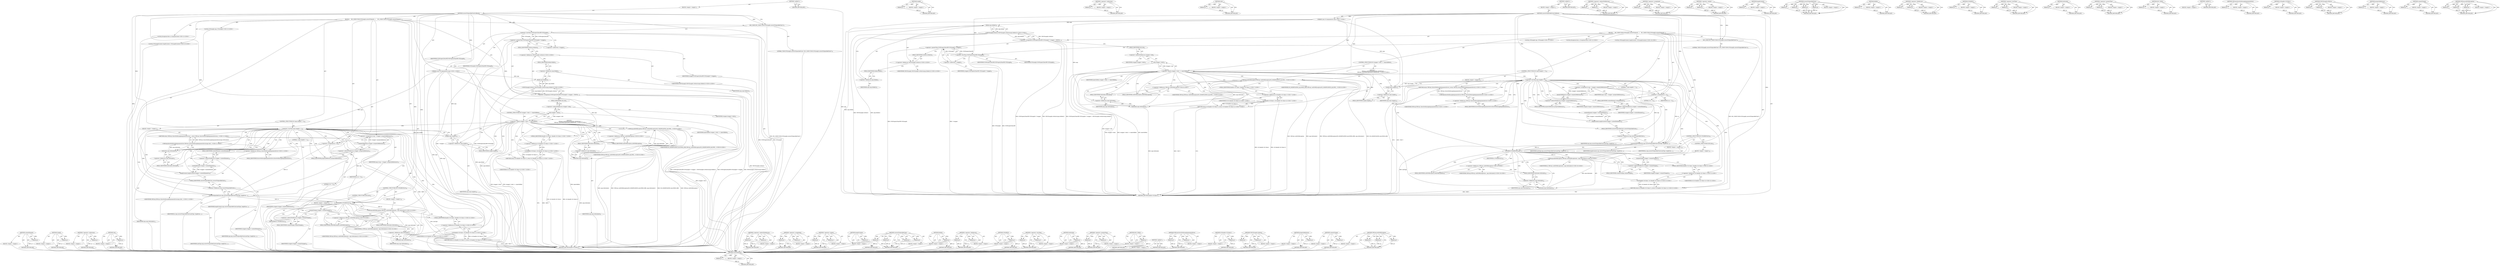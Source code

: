 digraph "V8Proxy.setDOMException" {
vulnerable_221 [label=<(METHOD,contextElement)>];
vulnerable_222 [label=<(PARAM,p1)>];
vulnerable_223 [label=<(BLOCK,&lt;empty&gt;,&lt;empty&gt;)>];
vulnerable_224 [label=<(METHOD_RETURN,ANY)>];
vulnerable_205 [label=<(METHOD,Length)>];
vulnerable_206 [label=<(PARAM,p1)>];
vulnerable_207 [label=<(BLOCK,&lt;empty&gt;,&lt;empty&gt;)>];
vulnerable_208 [label=<(METHOD_RETURN,ANY)>];
vulnerable_159 [label=<(METHOD,&lt;operator&gt;.indirection)>];
vulnerable_160 [label=<(PARAM,p1)>];
vulnerable_161 [label=<(BLOCK,&lt;empty&gt;,&lt;empty&gt;)>];
vulnerable_162 [label=<(METHOD_RETURN,ANY)>];
vulnerable_182 [label=<(METHOD,role)>];
vulnerable_183 [label=<(PARAM,p1)>];
vulnerable_184 [label=<(BLOCK,&lt;empty&gt;,&lt;empty&gt;)>];
vulnerable_185 [label=<(METHOD_RETURN,ANY)>];
vulnerable_6 [label=<(METHOD,&lt;global&gt;)<SUB>1</SUB>>];
vulnerable_7 [label=<(BLOCK,&lt;empty&gt;,&lt;empty&gt;)<SUB>1</SUB>>];
vulnerable_8 [label=<(METHOD,convertToSpecifiedUnitsCallback)<SUB>1</SUB>>];
vulnerable_9 [label="<(PARAM,const v8::Arguments&amp; args)<SUB>1</SUB>>"];
vulnerable_10 [label=<(BLOCK,{
    INC_STATS(&quot;DOM.SVGLength.convertToSpecifi...,{
    INC_STATS(&quot;DOM.SVGLength.convertToSpecifi...)<SUB>2</SUB>>];
vulnerable_11 [label=<(INC_STATS,INC_STATS(&quot;DOM.SVGLength.convertToSpecifiedUnits&quot;))<SUB>3</SUB>>];
vulnerable_12 [label=<(LITERAL,&quot;DOM.SVGLength.convertToSpecifiedUnits&quot;,INC_STATS(&quot;DOM.SVGLength.convertToSpecifiedUnits&quot;))<SUB>3</SUB>>];
vulnerable_13 [label=<(&lt;operator&gt;.assignment,SVGPropertyTearOff&lt;SVGLength&gt;* wrapper = V8SVGL...)<SUB>4</SUB>>];
vulnerable_14 [label=<(&lt;operator&gt;.greaterThan,SVGPropertyTearOff&lt;SVGLength&gt;* wrapper)<SUB>4</SUB>>];
vulnerable_15 [label=<(&lt;operator&gt;.lessThan,SVGPropertyTearOff&lt;SVGLength)<SUB>4</SUB>>];
vulnerable_16 [label=<(IDENTIFIER,SVGPropertyTearOff,SVGPropertyTearOff&lt;SVGLength)<SUB>4</SUB>>];
vulnerable_17 [label=<(IDENTIFIER,SVGLength,SVGPropertyTearOff&lt;SVGLength)<SUB>4</SUB>>];
vulnerable_18 [label=<(&lt;operator&gt;.indirection,* wrapper)<SUB>4</SUB>>];
vulnerable_19 [label=<(IDENTIFIER,wrapper,SVGPropertyTearOff&lt;SVGLength&gt;* wrapper)<SUB>4</SUB>>];
vulnerable_20 [label="<(V8SVGLength.toNative,V8SVGLength::toNative(args.Holder()))<SUB>4</SUB>>"];
vulnerable_21 [label="<(&lt;operator&gt;.fieldAccess,V8SVGLength::toNative)<SUB>4</SUB>>"];
vulnerable_22 [label="<(IDENTIFIER,V8SVGLength,V8SVGLength::toNative(args.Holder()))<SUB>4</SUB>>"];
vulnerable_23 [label=<(FIELD_IDENTIFIER,toNative,toNative)<SUB>4</SUB>>];
vulnerable_24 [label=<(Holder,args.Holder())<SUB>4</SUB>>];
vulnerable_25 [label=<(&lt;operator&gt;.fieldAccess,args.Holder)<SUB>4</SUB>>];
vulnerable_26 [label=<(IDENTIFIER,args,args.Holder())<SUB>4</SUB>>];
vulnerable_27 [label=<(FIELD_IDENTIFIER,Holder,Holder)<SUB>4</SUB>>];
vulnerable_28 [label=<(CONTROL_STRUCTURE,IF,if (wrapper-&gt;role() == AnimValRole))<SUB>5</SUB>>];
vulnerable_29 [label=<(&lt;operator&gt;.equals,wrapper-&gt;role() == AnimValRole)<SUB>5</SUB>>];
vulnerable_30 [label=<(role,wrapper-&gt;role())<SUB>5</SUB>>];
vulnerable_31 [label=<(&lt;operator&gt;.indirectFieldAccess,wrapper-&gt;role)<SUB>5</SUB>>];
vulnerable_32 [label=<(IDENTIFIER,wrapper,wrapper-&gt;role())<SUB>5</SUB>>];
vulnerable_33 [label=<(FIELD_IDENTIFIER,role,role)<SUB>5</SUB>>];
vulnerable_34 [label=<(IDENTIFIER,AnimValRole,wrapper-&gt;role() == AnimValRole)<SUB>5</SUB>>];
vulnerable_35 [label="<(BLOCK,{
        V8Proxy::setDOMException(NO_MODIFICAT...,{
        V8Proxy::setDOMException(NO_MODIFICAT...)<SUB>5</SUB>>"];
vulnerable_36 [label="<(V8Proxy.setDOMException,V8Proxy::setDOMException(NO_MODIFICATION_ALLOWE...)<SUB>6</SUB>>"];
vulnerable_37 [label="<(&lt;operator&gt;.fieldAccess,V8Proxy::setDOMException)<SUB>6</SUB>>"];
vulnerable_38 [label="<(IDENTIFIER,V8Proxy,V8Proxy::setDOMException(NO_MODIFICATION_ALLOWE...)<SUB>6</SUB>>"];
vulnerable_39 [label=<(FIELD_IDENTIFIER,setDOMException,setDOMException)<SUB>6</SUB>>];
vulnerable_40 [label="<(IDENTIFIER,NO_MODIFICATION_ALLOWED_ERR,V8Proxy::setDOMException(NO_MODIFICATION_ALLOWE...)<SUB>6</SUB>>"];
vulnerable_41 [label=<(GetIsolate,args.GetIsolate())<SUB>6</SUB>>];
vulnerable_42 [label=<(&lt;operator&gt;.fieldAccess,args.GetIsolate)<SUB>6</SUB>>];
vulnerable_43 [label=<(IDENTIFIER,args,args.GetIsolate())<SUB>6</SUB>>];
vulnerable_44 [label=<(FIELD_IDENTIFIER,GetIsolate,GetIsolate)<SUB>6</SUB>>];
vulnerable_45 [label="<(RETURN,return v8::Handle&lt;v8::Value&gt;();,return v8::Handle&lt;v8::Value&gt;();)<SUB>7</SUB>>"];
vulnerable_46 [label="<(v8.Handle&lt;v8.Value&gt;,v8::Handle&lt;v8::Value&gt;())<SUB>7</SUB>>"];
vulnerable_47 [label="<(&lt;operator&gt;.fieldAccess,v8::Handle&lt;v8::Value&gt;)<SUB>7</SUB>>"];
vulnerable_48 [label="<(IDENTIFIER,v8,v8::Handle&lt;v8::Value&gt;())<SUB>7</SUB>>"];
vulnerable_49 [label="<(FIELD_IDENTIFIER,Handle&lt;v8::Value&gt;,Handle&lt;v8::Value&gt;)<SUB>7</SUB>>"];
vulnerable_50 [label=<(CONTROL_STRUCTURE,IF,if (args.Length() &lt; 1))<SUB>10</SUB>>];
vulnerable_51 [label=<(&lt;operator&gt;.lessThan,args.Length() &lt; 1)<SUB>10</SUB>>];
vulnerable_52 [label=<(Length,args.Length())<SUB>10</SUB>>];
vulnerable_53 [label=<(&lt;operator&gt;.fieldAccess,args.Length)<SUB>10</SUB>>];
vulnerable_54 [label=<(IDENTIFIER,args,args.Length())<SUB>10</SUB>>];
vulnerable_55 [label=<(FIELD_IDENTIFIER,Length,Length)<SUB>10</SUB>>];
vulnerable_56 [label=<(LITERAL,1,args.Length() &lt; 1)<SUB>10</SUB>>];
vulnerable_57 [label=<(BLOCK,&lt;empty&gt;,&lt;empty&gt;)<SUB>11</SUB>>];
vulnerable_58 [label="<(RETURN,return V8Proxy::throwNotEnoughArgumentsError();,return V8Proxy::throwNotEnoughArgumentsError();)<SUB>11</SUB>>"];
vulnerable_59 [label="<(V8Proxy.throwNotEnoughArgumentsError,V8Proxy::throwNotEnoughArgumentsError())<SUB>11</SUB>>"];
vulnerable_60 [label="<(&lt;operator&gt;.fieldAccess,V8Proxy::throwNotEnoughArgumentsError)<SUB>11</SUB>>"];
vulnerable_61 [label="<(IDENTIFIER,V8Proxy,V8Proxy::throwNotEnoughArgumentsError())<SUB>11</SUB>>"];
vulnerable_62 [label=<(FIELD_IDENTIFIER,throwNotEnoughArgumentsError,throwNotEnoughArgumentsError)<SUB>11</SUB>>];
vulnerable_63 [label="<(LOCAL,SVGLength imp: SVGLength)<SUB>13</SUB>>"];
vulnerable_64 [label=<(&lt;operator&gt;.assignment,&amp; imp = wrapper-&gt;propertyReference())<SUB>13</SUB>>];
vulnerable_65 [label=<(IDENTIFIER,imp,&amp; imp = wrapper-&gt;propertyReference())<SUB>13</SUB>>];
vulnerable_66 [label=<(propertyReference,wrapper-&gt;propertyReference())<SUB>13</SUB>>];
vulnerable_67 [label=<(&lt;operator&gt;.indirectFieldAccess,wrapper-&gt;propertyReference)<SUB>13</SUB>>];
vulnerable_68 [label=<(IDENTIFIER,wrapper,wrapper-&gt;propertyReference())<SUB>13</SUB>>];
vulnerable_69 [label=<(FIELD_IDENTIFIER,propertyReference,propertyReference)<SUB>13</SUB>>];
vulnerable_70 [label="<(LOCAL,ExceptionCode ec: ExceptionCode)<SUB>14</SUB>>"];
vulnerable_71 [label=<(&lt;operator&gt;.assignment,ec = 0)<SUB>14</SUB>>];
vulnerable_72 [label=<(IDENTIFIER,ec,ec = 0)<SUB>14</SUB>>];
vulnerable_73 [label=<(LITERAL,0,ec = 0)<SUB>14</SUB>>];
vulnerable_74 [label="<(LOCAL,SVGLengthContext lengthContext: SVGLengthContext)<SUB>16</SUB>>"];
vulnerable_75 [label=<(lengthContext,lengthContext(wrapper-&gt;contextElement()))<SUB>16</SUB>>];
vulnerable_76 [label=<(contextElement,wrapper-&gt;contextElement())<SUB>16</SUB>>];
vulnerable_77 [label=<(&lt;operator&gt;.indirectFieldAccess,wrapper-&gt;contextElement)<SUB>16</SUB>>];
vulnerable_78 [label=<(IDENTIFIER,wrapper,wrapper-&gt;contextElement())<SUB>16</SUB>>];
vulnerable_79 [label=<(FIELD_IDENTIFIER,contextElement,contextElement)<SUB>16</SUB>>];
vulnerable_80 [label=<(convertToSpecifiedUnits,imp.convertToSpecifiedUnits(unitType, lengthCon...)<SUB>17</SUB>>];
vulnerable_81 [label=<(&lt;operator&gt;.fieldAccess,imp.convertToSpecifiedUnits)<SUB>17</SUB>>];
vulnerable_82 [label=<(IDENTIFIER,imp,imp.convertToSpecifiedUnits(unitType, lengthCon...)<SUB>17</SUB>>];
vulnerable_83 [label=<(FIELD_IDENTIFIER,convertToSpecifiedUnits,convertToSpecifiedUnits)<SUB>17</SUB>>];
vulnerable_84 [label=<(IDENTIFIER,unitType,imp.convertToSpecifiedUnits(unitType, lengthCon...)<SUB>17</SUB>>];
vulnerable_85 [label=<(IDENTIFIER,lengthContext,imp.convertToSpecifiedUnits(unitType, lengthCon...)<SUB>17</SUB>>];
vulnerable_86 [label=<(IDENTIFIER,ec,imp.convertToSpecifiedUnits(unitType, lengthCon...)<SUB>17</SUB>>];
vulnerable_87 [label=<(CONTROL_STRUCTURE,IF,if (UNLIKELY(ec)))<SUB>18</SUB>>];
vulnerable_88 [label=<(UNLIKELY,UNLIKELY(ec))<SUB>18</SUB>>];
vulnerable_89 [label=<(IDENTIFIER,ec,UNLIKELY(ec))<SUB>18</SUB>>];
vulnerable_90 [label=<(BLOCK,&lt;empty&gt;,&lt;empty&gt;)<SUB>19</SUB>>];
vulnerable_91 [label="<(V8Proxy.setDOMException,V8Proxy::setDOMException(ec, args.GetIsolate()))<SUB>19</SUB>>"];
vulnerable_92 [label="<(&lt;operator&gt;.fieldAccess,V8Proxy::setDOMException)<SUB>19</SUB>>"];
vulnerable_93 [label="<(IDENTIFIER,V8Proxy,V8Proxy::setDOMException(ec, args.GetIsolate()))<SUB>19</SUB>>"];
vulnerable_94 [label=<(FIELD_IDENTIFIER,setDOMException,setDOMException)<SUB>19</SUB>>];
vulnerable_95 [label="<(IDENTIFIER,ec,V8Proxy::setDOMException(ec, args.GetIsolate()))<SUB>19</SUB>>"];
vulnerable_96 [label=<(GetIsolate,args.GetIsolate())<SUB>19</SUB>>];
vulnerable_97 [label=<(&lt;operator&gt;.fieldAccess,args.GetIsolate)<SUB>19</SUB>>];
vulnerable_98 [label=<(IDENTIFIER,args,args.GetIsolate())<SUB>19</SUB>>];
vulnerable_99 [label=<(FIELD_IDENTIFIER,GetIsolate,GetIsolate)<SUB>19</SUB>>];
vulnerable_100 [label=<(CONTROL_STRUCTURE,ELSE,else)<SUB>21</SUB>>];
vulnerable_101 [label=<(BLOCK,&lt;empty&gt;,&lt;empty&gt;)<SUB>21</SUB>>];
vulnerable_102 [label=<(commitChange,wrapper-&gt;commitChange())<SUB>21</SUB>>];
vulnerable_103 [label=<(&lt;operator&gt;.indirectFieldAccess,wrapper-&gt;commitChange)<SUB>21</SUB>>];
vulnerable_104 [label=<(IDENTIFIER,wrapper,wrapper-&gt;commitChange())<SUB>21</SUB>>];
vulnerable_105 [label=<(FIELD_IDENTIFIER,commitChange,commitChange)<SUB>21</SUB>>];
vulnerable_106 [label="<(RETURN,return v8::Handle&lt;v8::Value&gt;();,return v8::Handle&lt;v8::Value&gt;();)<SUB>22</SUB>>"];
vulnerable_107 [label="<(v8.Handle&lt;v8.Value&gt;,v8::Handle&lt;v8::Value&gt;())<SUB>22</SUB>>"];
vulnerable_108 [label="<(&lt;operator&gt;.fieldAccess,v8::Handle&lt;v8::Value&gt;)<SUB>22</SUB>>"];
vulnerable_109 [label="<(IDENTIFIER,v8,v8::Handle&lt;v8::Value&gt;())<SUB>22</SUB>>"];
vulnerable_110 [label="<(FIELD_IDENTIFIER,Handle&lt;v8::Value&gt;,Handle&lt;v8::Value&gt;)<SUB>22</SUB>>"];
vulnerable_111 [label=<(METHOD_RETURN,Handle&lt;v8.Value&gt;)<SUB>1</SUB>>];
vulnerable_113 [label=<(METHOD_RETURN,ANY)<SUB>1</SUB>>];
vulnerable_186 [label=<(METHOD,&lt;operator&gt;.indirectFieldAccess)>];
vulnerable_187 [label=<(PARAM,p1)>];
vulnerable_188 [label=<(PARAM,p2)>];
vulnerable_189 [label=<(BLOCK,&lt;empty&gt;,&lt;empty&gt;)>];
vulnerable_190 [label=<(METHOD_RETURN,ANY)>];
vulnerable_144 [label=<(METHOD,&lt;operator&gt;.assignment)>];
vulnerable_145 [label=<(PARAM,p1)>];
vulnerable_146 [label=<(PARAM,p2)>];
vulnerable_147 [label=<(BLOCK,&lt;empty&gt;,&lt;empty&gt;)>];
vulnerable_148 [label=<(METHOD_RETURN,ANY)>];
vulnerable_177 [label=<(METHOD,&lt;operator&gt;.equals)>];
vulnerable_178 [label=<(PARAM,p1)>];
vulnerable_179 [label=<(PARAM,p2)>];
vulnerable_180 [label=<(BLOCK,&lt;empty&gt;,&lt;empty&gt;)>];
vulnerable_181 [label=<(METHOD_RETURN,ANY)>];
vulnerable_217 [label=<(METHOD,lengthContext)>];
vulnerable_218 [label=<(PARAM,p1)>];
vulnerable_219 [label=<(BLOCK,&lt;empty&gt;,&lt;empty&gt;)>];
vulnerable_220 [label=<(METHOD_RETURN,ANY)>];
vulnerable_225 [label=<(METHOD,convertToSpecifiedUnits)>];
vulnerable_226 [label=<(PARAM,p1)>];
vulnerable_227 [label=<(PARAM,p2)>];
vulnerable_228 [label=<(PARAM,p3)>];
vulnerable_229 [label=<(PARAM,p4)>];
vulnerable_230 [label=<(BLOCK,&lt;empty&gt;,&lt;empty&gt;)>];
vulnerable_231 [label=<(METHOD_RETURN,ANY)>];
vulnerable_173 [label=<(METHOD,Holder)>];
vulnerable_174 [label=<(PARAM,p1)>];
vulnerable_175 [label=<(BLOCK,&lt;empty&gt;,&lt;empty&gt;)>];
vulnerable_176 [label=<(METHOD_RETURN,ANY)>];
vulnerable_168 [label=<(METHOD,&lt;operator&gt;.fieldAccess)>];
vulnerable_169 [label=<(PARAM,p1)>];
vulnerable_170 [label=<(PARAM,p2)>];
vulnerable_171 [label=<(BLOCK,&lt;empty&gt;,&lt;empty&gt;)>];
vulnerable_172 [label=<(METHOD_RETURN,ANY)>];
vulnerable_232 [label=<(METHOD,UNLIKELY)>];
vulnerable_233 [label=<(PARAM,p1)>];
vulnerable_234 [label=<(BLOCK,&lt;empty&gt;,&lt;empty&gt;)>];
vulnerable_235 [label=<(METHOD_RETURN,ANY)>];
vulnerable_154 [label=<(METHOD,&lt;operator&gt;.lessThan)>];
vulnerable_155 [label=<(PARAM,p1)>];
vulnerable_156 [label=<(PARAM,p2)>];
vulnerable_157 [label=<(BLOCK,&lt;empty&gt;,&lt;empty&gt;)>];
vulnerable_158 [label=<(METHOD_RETURN,ANY)>];
vulnerable_197 [label=<(METHOD,GetIsolate)>];
vulnerable_198 [label=<(PARAM,p1)>];
vulnerable_199 [label=<(BLOCK,&lt;empty&gt;,&lt;empty&gt;)>];
vulnerable_200 [label=<(METHOD_RETURN,ANY)>];
vulnerable_149 [label=<(METHOD,&lt;operator&gt;.greaterThan)>];
vulnerable_150 [label=<(PARAM,p1)>];
vulnerable_151 [label=<(PARAM,p2)>];
vulnerable_152 [label=<(BLOCK,&lt;empty&gt;,&lt;empty&gt;)>];
vulnerable_153 [label=<(METHOD_RETURN,ANY)>];
vulnerable_140 [label=<(METHOD,INC_STATS)>];
vulnerable_141 [label=<(PARAM,p1)>];
vulnerable_142 [label=<(BLOCK,&lt;empty&gt;,&lt;empty&gt;)>];
vulnerable_143 [label=<(METHOD_RETURN,ANY)>];
vulnerable_134 [label=<(METHOD,&lt;global&gt;)<SUB>1</SUB>>];
vulnerable_135 [label=<(BLOCK,&lt;empty&gt;,&lt;empty&gt;)>];
vulnerable_136 [label=<(METHOD_RETURN,ANY)>];
vulnerable_209 [label=<(METHOD,V8Proxy.throwNotEnoughArgumentsError)>];
vulnerable_210 [label=<(PARAM,p1)>];
vulnerable_211 [label=<(BLOCK,&lt;empty&gt;,&lt;empty&gt;)>];
vulnerable_212 [label=<(METHOD_RETURN,ANY)>];
vulnerable_201 [label=<(METHOD,v8.Handle&lt;v8.Value&gt;)>];
vulnerable_202 [label=<(PARAM,p1)>];
vulnerable_203 [label=<(BLOCK,&lt;empty&gt;,&lt;empty&gt;)>];
vulnerable_204 [label=<(METHOD_RETURN,ANY)>];
vulnerable_163 [label=<(METHOD,V8SVGLength.toNative)>];
vulnerable_164 [label=<(PARAM,p1)>];
vulnerable_165 [label=<(PARAM,p2)>];
vulnerable_166 [label=<(BLOCK,&lt;empty&gt;,&lt;empty&gt;)>];
vulnerable_167 [label=<(METHOD_RETURN,ANY)>];
vulnerable_213 [label=<(METHOD,propertyReference)>];
vulnerable_214 [label=<(PARAM,p1)>];
vulnerable_215 [label=<(BLOCK,&lt;empty&gt;,&lt;empty&gt;)>];
vulnerable_216 [label=<(METHOD_RETURN,ANY)>];
vulnerable_236 [label=<(METHOD,commitChange)>];
vulnerable_237 [label=<(PARAM,p1)>];
vulnerable_238 [label=<(BLOCK,&lt;empty&gt;,&lt;empty&gt;)>];
vulnerable_239 [label=<(METHOD_RETURN,ANY)>];
vulnerable_191 [label=<(METHOD,V8Proxy.setDOMException)>];
vulnerable_192 [label=<(PARAM,p1)>];
vulnerable_193 [label=<(PARAM,p2)>];
vulnerable_194 [label=<(PARAM,p3)>];
vulnerable_195 [label=<(BLOCK,&lt;empty&gt;,&lt;empty&gt;)>];
vulnerable_196 [label=<(METHOD_RETURN,ANY)>];
fixed_226 [label=<(METHOD,contextElement)>];
fixed_227 [label=<(PARAM,p1)>];
fixed_228 [label=<(BLOCK,&lt;empty&gt;,&lt;empty&gt;)>];
fixed_229 [label=<(METHOD_RETURN,ANY)>];
fixed_209 [label=<(METHOD,Length)>];
fixed_210 [label=<(PARAM,p1)>];
fixed_211 [label=<(BLOCK,&lt;empty&gt;,&lt;empty&gt;)>];
fixed_212 [label=<(METHOD_RETURN,ANY)>];
fixed_163 [label=<(METHOD,&lt;operator&gt;.indirection)>];
fixed_164 [label=<(PARAM,p1)>];
fixed_165 [label=<(BLOCK,&lt;empty&gt;,&lt;empty&gt;)>];
fixed_166 [label=<(METHOD_RETURN,ANY)>];
fixed_186 [label=<(METHOD,role)>];
fixed_187 [label=<(PARAM,p1)>];
fixed_188 [label=<(BLOCK,&lt;empty&gt;,&lt;empty&gt;)>];
fixed_189 [label=<(METHOD_RETURN,ANY)>];
fixed_6 [label=<(METHOD,&lt;global&gt;)<SUB>1</SUB>>];
fixed_7 [label=<(BLOCK,&lt;empty&gt;,&lt;empty&gt;)<SUB>1</SUB>>];
fixed_8 [label=<(METHOD,convertToSpecifiedUnitsCallback)<SUB>1</SUB>>];
fixed_9 [label="<(PARAM,const v8::Arguments&amp; args)<SUB>1</SUB>>"];
fixed_10 [label=<(BLOCK,{
    INC_STATS(&quot;DOM.SVGLength.convertToSpecifi...,{
    INC_STATS(&quot;DOM.SVGLength.convertToSpecifi...)<SUB>2</SUB>>];
fixed_11 [label=<(INC_STATS,INC_STATS(&quot;DOM.SVGLength.convertToSpecifiedUnits&quot;))<SUB>3</SUB>>];
fixed_12 [label=<(LITERAL,&quot;DOM.SVGLength.convertToSpecifiedUnits&quot;,INC_STATS(&quot;DOM.SVGLength.convertToSpecifiedUnits&quot;))<SUB>3</SUB>>];
fixed_13 [label=<(&lt;operator&gt;.assignment,SVGPropertyTearOff&lt;SVGLength&gt;* wrapper = V8SVGL...)<SUB>4</SUB>>];
fixed_14 [label=<(&lt;operator&gt;.greaterThan,SVGPropertyTearOff&lt;SVGLength&gt;* wrapper)<SUB>4</SUB>>];
fixed_15 [label=<(&lt;operator&gt;.lessThan,SVGPropertyTearOff&lt;SVGLength)<SUB>4</SUB>>];
fixed_16 [label=<(IDENTIFIER,SVGPropertyTearOff,SVGPropertyTearOff&lt;SVGLength)<SUB>4</SUB>>];
fixed_17 [label=<(IDENTIFIER,SVGLength,SVGPropertyTearOff&lt;SVGLength)<SUB>4</SUB>>];
fixed_18 [label=<(&lt;operator&gt;.indirection,* wrapper)<SUB>4</SUB>>];
fixed_19 [label=<(IDENTIFIER,wrapper,SVGPropertyTearOff&lt;SVGLength&gt;* wrapper)<SUB>4</SUB>>];
fixed_20 [label="<(V8SVGLength.toNative,V8SVGLength::toNative(args.Holder()))<SUB>4</SUB>>"];
fixed_21 [label="<(&lt;operator&gt;.fieldAccess,V8SVGLength::toNative)<SUB>4</SUB>>"];
fixed_22 [label="<(IDENTIFIER,V8SVGLength,V8SVGLength::toNative(args.Holder()))<SUB>4</SUB>>"];
fixed_23 [label=<(FIELD_IDENTIFIER,toNative,toNative)<SUB>4</SUB>>];
fixed_24 [label=<(Holder,args.Holder())<SUB>4</SUB>>];
fixed_25 [label=<(&lt;operator&gt;.fieldAccess,args.Holder)<SUB>4</SUB>>];
fixed_26 [label=<(IDENTIFIER,args,args.Holder())<SUB>4</SUB>>];
fixed_27 [label=<(FIELD_IDENTIFIER,Holder,Holder)<SUB>4</SUB>>];
fixed_28 [label=<(CONTROL_STRUCTURE,IF,if (wrapper-&gt;role() == AnimValRole))<SUB>5</SUB>>];
fixed_29 [label=<(&lt;operator&gt;.equals,wrapper-&gt;role() == AnimValRole)<SUB>5</SUB>>];
fixed_30 [label=<(role,wrapper-&gt;role())<SUB>5</SUB>>];
fixed_31 [label=<(&lt;operator&gt;.indirectFieldAccess,wrapper-&gt;role)<SUB>5</SUB>>];
fixed_32 [label=<(IDENTIFIER,wrapper,wrapper-&gt;role())<SUB>5</SUB>>];
fixed_33 [label=<(FIELD_IDENTIFIER,role,role)<SUB>5</SUB>>];
fixed_34 [label=<(IDENTIFIER,AnimValRole,wrapper-&gt;role() == AnimValRole)<SUB>5</SUB>>];
fixed_35 [label="<(BLOCK,{
        V8Proxy::setDOMException(NO_MODIFICAT...,{
        V8Proxy::setDOMException(NO_MODIFICAT...)<SUB>5</SUB>>"];
fixed_36 [label="<(V8Proxy.setDOMException,V8Proxy::setDOMException(NO_MODIFICATION_ALLOWE...)<SUB>6</SUB>>"];
fixed_37 [label="<(&lt;operator&gt;.fieldAccess,V8Proxy::setDOMException)<SUB>6</SUB>>"];
fixed_38 [label="<(IDENTIFIER,V8Proxy,V8Proxy::setDOMException(NO_MODIFICATION_ALLOWE...)<SUB>6</SUB>>"];
fixed_39 [label=<(FIELD_IDENTIFIER,setDOMException,setDOMException)<SUB>6</SUB>>];
fixed_40 [label="<(IDENTIFIER,NO_MODIFICATION_ALLOWED_ERR,V8Proxy::setDOMException(NO_MODIFICATION_ALLOWE...)<SUB>6</SUB>>"];
fixed_41 [label=<(GetIsolate,args.GetIsolate())<SUB>6</SUB>>];
fixed_42 [label=<(&lt;operator&gt;.fieldAccess,args.GetIsolate)<SUB>6</SUB>>];
fixed_43 [label=<(IDENTIFIER,args,args.GetIsolate())<SUB>6</SUB>>];
fixed_44 [label=<(FIELD_IDENTIFIER,GetIsolate,GetIsolate)<SUB>6</SUB>>];
fixed_45 [label="<(RETURN,return v8::Handle&lt;v8::Value&gt;();,return v8::Handle&lt;v8::Value&gt;();)<SUB>7</SUB>>"];
fixed_46 [label="<(v8.Handle&lt;v8.Value&gt;,v8::Handle&lt;v8::Value&gt;())<SUB>7</SUB>>"];
fixed_47 [label="<(&lt;operator&gt;.fieldAccess,v8::Handle&lt;v8::Value&gt;)<SUB>7</SUB>>"];
fixed_48 [label="<(IDENTIFIER,v8,v8::Handle&lt;v8::Value&gt;())<SUB>7</SUB>>"];
fixed_49 [label="<(FIELD_IDENTIFIER,Handle&lt;v8::Value&gt;,Handle&lt;v8::Value&gt;)<SUB>7</SUB>>"];
fixed_50 [label=<(CONTROL_STRUCTURE,IF,if (args.Length() &lt; 1))<SUB>10</SUB>>];
fixed_51 [label=<(&lt;operator&gt;.lessThan,args.Length() &lt; 1)<SUB>10</SUB>>];
fixed_52 [label=<(Length,args.Length())<SUB>10</SUB>>];
fixed_53 [label=<(&lt;operator&gt;.fieldAccess,args.Length)<SUB>10</SUB>>];
fixed_54 [label=<(IDENTIFIER,args,args.Length())<SUB>10</SUB>>];
fixed_55 [label=<(FIELD_IDENTIFIER,Length,Length)<SUB>10</SUB>>];
fixed_56 [label=<(LITERAL,1,args.Length() &lt; 1)<SUB>10</SUB>>];
fixed_57 [label=<(BLOCK,&lt;empty&gt;,&lt;empty&gt;)<SUB>11</SUB>>];
fixed_58 [label="<(RETURN,return V8Proxy::throwNotEnoughArgumentsError(ar...,return V8Proxy::throwNotEnoughArgumentsError(ar...)<SUB>11</SUB>>"];
fixed_59 [label="<(V8Proxy.throwNotEnoughArgumentsError,V8Proxy::throwNotEnoughArgumentsError(args.GetI...)<SUB>11</SUB>>"];
fixed_60 [label="<(&lt;operator&gt;.fieldAccess,V8Proxy::throwNotEnoughArgumentsError)<SUB>11</SUB>>"];
fixed_61 [label="<(IDENTIFIER,V8Proxy,V8Proxy::throwNotEnoughArgumentsError(args.GetI...)<SUB>11</SUB>>"];
fixed_62 [label=<(FIELD_IDENTIFIER,throwNotEnoughArgumentsError,throwNotEnoughArgumentsError)<SUB>11</SUB>>];
fixed_63 [label=<(GetIsolate,args.GetIsolate())<SUB>11</SUB>>];
fixed_64 [label=<(&lt;operator&gt;.fieldAccess,args.GetIsolate)<SUB>11</SUB>>];
fixed_65 [label=<(IDENTIFIER,args,args.GetIsolate())<SUB>11</SUB>>];
fixed_66 [label=<(FIELD_IDENTIFIER,GetIsolate,GetIsolate)<SUB>11</SUB>>];
fixed_67 [label="<(LOCAL,SVGLength imp: SVGLength)<SUB>13</SUB>>"];
fixed_68 [label=<(&lt;operator&gt;.assignment,&amp; imp = wrapper-&gt;propertyReference())<SUB>13</SUB>>];
fixed_69 [label=<(IDENTIFIER,imp,&amp; imp = wrapper-&gt;propertyReference())<SUB>13</SUB>>];
fixed_70 [label=<(propertyReference,wrapper-&gt;propertyReference())<SUB>13</SUB>>];
fixed_71 [label=<(&lt;operator&gt;.indirectFieldAccess,wrapper-&gt;propertyReference)<SUB>13</SUB>>];
fixed_72 [label=<(IDENTIFIER,wrapper,wrapper-&gt;propertyReference())<SUB>13</SUB>>];
fixed_73 [label=<(FIELD_IDENTIFIER,propertyReference,propertyReference)<SUB>13</SUB>>];
fixed_74 [label="<(LOCAL,ExceptionCode ec: ExceptionCode)<SUB>14</SUB>>"];
fixed_75 [label=<(&lt;operator&gt;.assignment,ec = 0)<SUB>14</SUB>>];
fixed_76 [label=<(IDENTIFIER,ec,ec = 0)<SUB>14</SUB>>];
fixed_77 [label=<(LITERAL,0,ec = 0)<SUB>14</SUB>>];
fixed_78 [label="<(LOCAL,SVGLengthContext lengthContext: SVGLengthContext)<SUB>16</SUB>>"];
fixed_79 [label=<(lengthContext,lengthContext(wrapper-&gt;contextElement()))<SUB>16</SUB>>];
fixed_80 [label=<(contextElement,wrapper-&gt;contextElement())<SUB>16</SUB>>];
fixed_81 [label=<(&lt;operator&gt;.indirectFieldAccess,wrapper-&gt;contextElement)<SUB>16</SUB>>];
fixed_82 [label=<(IDENTIFIER,wrapper,wrapper-&gt;contextElement())<SUB>16</SUB>>];
fixed_83 [label=<(FIELD_IDENTIFIER,contextElement,contextElement)<SUB>16</SUB>>];
fixed_84 [label=<(convertToSpecifiedUnits,imp.convertToSpecifiedUnits(unitType, lengthCon...)<SUB>17</SUB>>];
fixed_85 [label=<(&lt;operator&gt;.fieldAccess,imp.convertToSpecifiedUnits)<SUB>17</SUB>>];
fixed_86 [label=<(IDENTIFIER,imp,imp.convertToSpecifiedUnits(unitType, lengthCon...)<SUB>17</SUB>>];
fixed_87 [label=<(FIELD_IDENTIFIER,convertToSpecifiedUnits,convertToSpecifiedUnits)<SUB>17</SUB>>];
fixed_88 [label=<(IDENTIFIER,unitType,imp.convertToSpecifiedUnits(unitType, lengthCon...)<SUB>17</SUB>>];
fixed_89 [label=<(IDENTIFIER,lengthContext,imp.convertToSpecifiedUnits(unitType, lengthCon...)<SUB>17</SUB>>];
fixed_90 [label=<(IDENTIFIER,ec,imp.convertToSpecifiedUnits(unitType, lengthCon...)<SUB>17</SUB>>];
fixed_91 [label=<(CONTROL_STRUCTURE,IF,if (UNLIKELY(ec)))<SUB>18</SUB>>];
fixed_92 [label=<(UNLIKELY,UNLIKELY(ec))<SUB>18</SUB>>];
fixed_93 [label=<(IDENTIFIER,ec,UNLIKELY(ec))<SUB>18</SUB>>];
fixed_94 [label=<(BLOCK,&lt;empty&gt;,&lt;empty&gt;)<SUB>19</SUB>>];
fixed_95 [label="<(V8Proxy.setDOMException,V8Proxy::setDOMException(ec, args.GetIsolate()))<SUB>19</SUB>>"];
fixed_96 [label="<(&lt;operator&gt;.fieldAccess,V8Proxy::setDOMException)<SUB>19</SUB>>"];
fixed_97 [label="<(IDENTIFIER,V8Proxy,V8Proxy::setDOMException(ec, args.GetIsolate()))<SUB>19</SUB>>"];
fixed_98 [label=<(FIELD_IDENTIFIER,setDOMException,setDOMException)<SUB>19</SUB>>];
fixed_99 [label="<(IDENTIFIER,ec,V8Proxy::setDOMException(ec, args.GetIsolate()))<SUB>19</SUB>>"];
fixed_100 [label=<(GetIsolate,args.GetIsolate())<SUB>19</SUB>>];
fixed_101 [label=<(&lt;operator&gt;.fieldAccess,args.GetIsolate)<SUB>19</SUB>>];
fixed_102 [label=<(IDENTIFIER,args,args.GetIsolate())<SUB>19</SUB>>];
fixed_103 [label=<(FIELD_IDENTIFIER,GetIsolate,GetIsolate)<SUB>19</SUB>>];
fixed_104 [label=<(CONTROL_STRUCTURE,ELSE,else)<SUB>21</SUB>>];
fixed_105 [label=<(BLOCK,&lt;empty&gt;,&lt;empty&gt;)<SUB>21</SUB>>];
fixed_106 [label=<(commitChange,wrapper-&gt;commitChange())<SUB>21</SUB>>];
fixed_107 [label=<(&lt;operator&gt;.indirectFieldAccess,wrapper-&gt;commitChange)<SUB>21</SUB>>];
fixed_108 [label=<(IDENTIFIER,wrapper,wrapper-&gt;commitChange())<SUB>21</SUB>>];
fixed_109 [label=<(FIELD_IDENTIFIER,commitChange,commitChange)<SUB>21</SUB>>];
fixed_110 [label="<(RETURN,return v8::Handle&lt;v8::Value&gt;();,return v8::Handle&lt;v8::Value&gt;();)<SUB>22</SUB>>"];
fixed_111 [label="<(v8.Handle&lt;v8.Value&gt;,v8::Handle&lt;v8::Value&gt;())<SUB>22</SUB>>"];
fixed_112 [label="<(&lt;operator&gt;.fieldAccess,v8::Handle&lt;v8::Value&gt;)<SUB>22</SUB>>"];
fixed_113 [label="<(IDENTIFIER,v8,v8::Handle&lt;v8::Value&gt;())<SUB>22</SUB>>"];
fixed_114 [label="<(FIELD_IDENTIFIER,Handle&lt;v8::Value&gt;,Handle&lt;v8::Value&gt;)<SUB>22</SUB>>"];
fixed_115 [label=<(METHOD_RETURN,Handle&lt;v8.Value&gt;)<SUB>1</SUB>>];
fixed_117 [label=<(METHOD_RETURN,ANY)<SUB>1</SUB>>];
fixed_190 [label=<(METHOD,&lt;operator&gt;.indirectFieldAccess)>];
fixed_191 [label=<(PARAM,p1)>];
fixed_192 [label=<(PARAM,p2)>];
fixed_193 [label=<(BLOCK,&lt;empty&gt;,&lt;empty&gt;)>];
fixed_194 [label=<(METHOD_RETURN,ANY)>];
fixed_148 [label=<(METHOD,&lt;operator&gt;.assignment)>];
fixed_149 [label=<(PARAM,p1)>];
fixed_150 [label=<(PARAM,p2)>];
fixed_151 [label=<(BLOCK,&lt;empty&gt;,&lt;empty&gt;)>];
fixed_152 [label=<(METHOD_RETURN,ANY)>];
fixed_181 [label=<(METHOD,&lt;operator&gt;.equals)>];
fixed_182 [label=<(PARAM,p1)>];
fixed_183 [label=<(PARAM,p2)>];
fixed_184 [label=<(BLOCK,&lt;empty&gt;,&lt;empty&gt;)>];
fixed_185 [label=<(METHOD_RETURN,ANY)>];
fixed_222 [label=<(METHOD,lengthContext)>];
fixed_223 [label=<(PARAM,p1)>];
fixed_224 [label=<(BLOCK,&lt;empty&gt;,&lt;empty&gt;)>];
fixed_225 [label=<(METHOD_RETURN,ANY)>];
fixed_230 [label=<(METHOD,convertToSpecifiedUnits)>];
fixed_231 [label=<(PARAM,p1)>];
fixed_232 [label=<(PARAM,p2)>];
fixed_233 [label=<(PARAM,p3)>];
fixed_234 [label=<(PARAM,p4)>];
fixed_235 [label=<(BLOCK,&lt;empty&gt;,&lt;empty&gt;)>];
fixed_236 [label=<(METHOD_RETURN,ANY)>];
fixed_177 [label=<(METHOD,Holder)>];
fixed_178 [label=<(PARAM,p1)>];
fixed_179 [label=<(BLOCK,&lt;empty&gt;,&lt;empty&gt;)>];
fixed_180 [label=<(METHOD_RETURN,ANY)>];
fixed_172 [label=<(METHOD,&lt;operator&gt;.fieldAccess)>];
fixed_173 [label=<(PARAM,p1)>];
fixed_174 [label=<(PARAM,p2)>];
fixed_175 [label=<(BLOCK,&lt;empty&gt;,&lt;empty&gt;)>];
fixed_176 [label=<(METHOD_RETURN,ANY)>];
fixed_237 [label=<(METHOD,UNLIKELY)>];
fixed_238 [label=<(PARAM,p1)>];
fixed_239 [label=<(BLOCK,&lt;empty&gt;,&lt;empty&gt;)>];
fixed_240 [label=<(METHOD_RETURN,ANY)>];
fixed_158 [label=<(METHOD,&lt;operator&gt;.lessThan)>];
fixed_159 [label=<(PARAM,p1)>];
fixed_160 [label=<(PARAM,p2)>];
fixed_161 [label=<(BLOCK,&lt;empty&gt;,&lt;empty&gt;)>];
fixed_162 [label=<(METHOD_RETURN,ANY)>];
fixed_201 [label=<(METHOD,GetIsolate)>];
fixed_202 [label=<(PARAM,p1)>];
fixed_203 [label=<(BLOCK,&lt;empty&gt;,&lt;empty&gt;)>];
fixed_204 [label=<(METHOD_RETURN,ANY)>];
fixed_153 [label=<(METHOD,&lt;operator&gt;.greaterThan)>];
fixed_154 [label=<(PARAM,p1)>];
fixed_155 [label=<(PARAM,p2)>];
fixed_156 [label=<(BLOCK,&lt;empty&gt;,&lt;empty&gt;)>];
fixed_157 [label=<(METHOD_RETURN,ANY)>];
fixed_144 [label=<(METHOD,INC_STATS)>];
fixed_145 [label=<(PARAM,p1)>];
fixed_146 [label=<(BLOCK,&lt;empty&gt;,&lt;empty&gt;)>];
fixed_147 [label=<(METHOD_RETURN,ANY)>];
fixed_138 [label=<(METHOD,&lt;global&gt;)<SUB>1</SUB>>];
fixed_139 [label=<(BLOCK,&lt;empty&gt;,&lt;empty&gt;)>];
fixed_140 [label=<(METHOD_RETURN,ANY)>];
fixed_213 [label=<(METHOD,V8Proxy.throwNotEnoughArgumentsError)>];
fixed_214 [label=<(PARAM,p1)>];
fixed_215 [label=<(PARAM,p2)>];
fixed_216 [label=<(BLOCK,&lt;empty&gt;,&lt;empty&gt;)>];
fixed_217 [label=<(METHOD_RETURN,ANY)>];
fixed_205 [label=<(METHOD,v8.Handle&lt;v8.Value&gt;)>];
fixed_206 [label=<(PARAM,p1)>];
fixed_207 [label=<(BLOCK,&lt;empty&gt;,&lt;empty&gt;)>];
fixed_208 [label=<(METHOD_RETURN,ANY)>];
fixed_167 [label=<(METHOD,V8SVGLength.toNative)>];
fixed_168 [label=<(PARAM,p1)>];
fixed_169 [label=<(PARAM,p2)>];
fixed_170 [label=<(BLOCK,&lt;empty&gt;,&lt;empty&gt;)>];
fixed_171 [label=<(METHOD_RETURN,ANY)>];
fixed_218 [label=<(METHOD,propertyReference)>];
fixed_219 [label=<(PARAM,p1)>];
fixed_220 [label=<(BLOCK,&lt;empty&gt;,&lt;empty&gt;)>];
fixed_221 [label=<(METHOD_RETURN,ANY)>];
fixed_241 [label=<(METHOD,commitChange)>];
fixed_242 [label=<(PARAM,p1)>];
fixed_243 [label=<(BLOCK,&lt;empty&gt;,&lt;empty&gt;)>];
fixed_244 [label=<(METHOD_RETURN,ANY)>];
fixed_195 [label=<(METHOD,V8Proxy.setDOMException)>];
fixed_196 [label=<(PARAM,p1)>];
fixed_197 [label=<(PARAM,p2)>];
fixed_198 [label=<(PARAM,p3)>];
fixed_199 [label=<(BLOCK,&lt;empty&gt;,&lt;empty&gt;)>];
fixed_200 [label=<(METHOD_RETURN,ANY)>];
vulnerable_221 -> vulnerable_222  [key=0, label="AST: "];
vulnerable_221 -> vulnerable_222  [key=1, label="DDG: "];
vulnerable_221 -> vulnerable_223  [key=0, label="AST: "];
vulnerable_221 -> vulnerable_224  [key=0, label="AST: "];
vulnerable_221 -> vulnerable_224  [key=1, label="CFG: "];
vulnerable_222 -> vulnerable_224  [key=0, label="DDG: p1"];
vulnerable_205 -> vulnerable_206  [key=0, label="AST: "];
vulnerable_205 -> vulnerable_206  [key=1, label="DDG: "];
vulnerable_205 -> vulnerable_207  [key=0, label="AST: "];
vulnerable_205 -> vulnerable_208  [key=0, label="AST: "];
vulnerable_205 -> vulnerable_208  [key=1, label="CFG: "];
vulnerable_206 -> vulnerable_208  [key=0, label="DDG: p1"];
vulnerable_159 -> vulnerable_160  [key=0, label="AST: "];
vulnerable_159 -> vulnerable_160  [key=1, label="DDG: "];
vulnerable_159 -> vulnerable_161  [key=0, label="AST: "];
vulnerable_159 -> vulnerable_162  [key=0, label="AST: "];
vulnerable_159 -> vulnerable_162  [key=1, label="CFG: "];
vulnerable_160 -> vulnerable_162  [key=0, label="DDG: p1"];
vulnerable_182 -> vulnerable_183  [key=0, label="AST: "];
vulnerable_182 -> vulnerable_183  [key=1, label="DDG: "];
vulnerable_182 -> vulnerable_184  [key=0, label="AST: "];
vulnerable_182 -> vulnerable_185  [key=0, label="AST: "];
vulnerable_182 -> vulnerable_185  [key=1, label="CFG: "];
vulnerable_183 -> vulnerable_185  [key=0, label="DDG: p1"];
vulnerable_6 -> vulnerable_7  [key=0, label="AST: "];
vulnerable_6 -> vulnerable_113  [key=0, label="AST: "];
vulnerable_6 -> vulnerable_113  [key=1, label="CFG: "];
vulnerable_7 -> vulnerable_8  [key=0, label="AST: "];
vulnerable_8 -> vulnerable_9  [key=0, label="AST: "];
vulnerable_8 -> vulnerable_9  [key=1, label="DDG: "];
vulnerable_8 -> vulnerable_10  [key=0, label="AST: "];
vulnerable_8 -> vulnerable_111  [key=0, label="AST: "];
vulnerable_8 -> vulnerable_11  [key=0, label="CFG: "];
vulnerable_8 -> vulnerable_11  [key=1, label="DDG: "];
vulnerable_8 -> vulnerable_71  [key=0, label="DDG: "];
vulnerable_8 -> vulnerable_80  [key=0, label="DDG: "];
vulnerable_8 -> vulnerable_29  [key=0, label="DDG: "];
vulnerable_8 -> vulnerable_51  [key=0, label="DDG: "];
vulnerable_8 -> vulnerable_88  [key=0, label="DDG: "];
vulnerable_8 -> vulnerable_15  [key=0, label="DDG: "];
vulnerable_8 -> vulnerable_36  [key=0, label="DDG: "];
vulnerable_8 -> vulnerable_91  [key=0, label="DDG: "];
vulnerable_9 -> vulnerable_111  [key=0, label="DDG: args"];
vulnerable_9 -> vulnerable_24  [key=0, label="DDG: args"];
vulnerable_9 -> vulnerable_52  [key=0, label="DDG: args"];
vulnerable_9 -> vulnerable_41  [key=0, label="DDG: args"];
vulnerable_9 -> vulnerable_96  [key=0, label="DDG: args"];
vulnerable_10 -> vulnerable_11  [key=0, label="AST: "];
vulnerable_10 -> vulnerable_13  [key=0, label="AST: "];
vulnerable_10 -> vulnerable_28  [key=0, label="AST: "];
vulnerable_10 -> vulnerable_50  [key=0, label="AST: "];
vulnerable_10 -> vulnerable_63  [key=0, label="AST: "];
vulnerable_10 -> vulnerable_64  [key=0, label="AST: "];
vulnerable_10 -> vulnerable_70  [key=0, label="AST: "];
vulnerable_10 -> vulnerable_71  [key=0, label="AST: "];
vulnerable_10 -> vulnerable_74  [key=0, label="AST: "];
vulnerable_10 -> vulnerable_75  [key=0, label="AST: "];
vulnerable_10 -> vulnerable_80  [key=0, label="AST: "];
vulnerable_10 -> vulnerable_87  [key=0, label="AST: "];
vulnerable_10 -> vulnerable_106  [key=0, label="AST: "];
vulnerable_11 -> vulnerable_12  [key=0, label="AST: "];
vulnerable_11 -> vulnerable_15  [key=0, label="CFG: "];
vulnerable_11 -> vulnerable_111  [key=0, label="DDG: INC_STATS(&quot;DOM.SVGLength.convertToSpecifiedUnits&quot;)"];
vulnerable_13 -> vulnerable_14  [key=0, label="AST: "];
vulnerable_13 -> vulnerable_20  [key=0, label="AST: "];
vulnerable_13 -> vulnerable_33  [key=0, label="CFG: "];
vulnerable_13 -> vulnerable_111  [key=0, label="DDG: SVGPropertyTearOff&lt;SVGLength&gt;* wrapper"];
vulnerable_13 -> vulnerable_111  [key=1, label="DDG: V8SVGLength::toNative(args.Holder())"];
vulnerable_13 -> vulnerable_111  [key=2, label="DDG: SVGPropertyTearOff&lt;SVGLength&gt;* wrapper = V8SVGLength::toNative(args.Holder())"];
vulnerable_14 -> vulnerable_15  [key=0, label="AST: "];
vulnerable_14 -> vulnerable_18  [key=0, label="AST: "];
vulnerable_14 -> vulnerable_23  [key=0, label="CFG: "];
vulnerable_14 -> vulnerable_111  [key=0, label="DDG: SVGPropertyTearOff&lt;SVGLength"];
vulnerable_14 -> vulnerable_111  [key=1, label="DDG: * wrapper"];
vulnerable_15 -> vulnerable_16  [key=0, label="AST: "];
vulnerable_15 -> vulnerable_17  [key=0, label="AST: "];
vulnerable_15 -> vulnerable_18  [key=0, label="CFG: "];
vulnerable_15 -> vulnerable_111  [key=0, label="DDG: SVGPropertyTearOff"];
vulnerable_15 -> vulnerable_111  [key=1, label="DDG: SVGLength"];
vulnerable_15 -> vulnerable_14  [key=0, label="DDG: SVGPropertyTearOff"];
vulnerable_15 -> vulnerable_14  [key=1, label="DDG: SVGLength"];
vulnerable_18 -> vulnerable_19  [key=0, label="AST: "];
vulnerable_18 -> vulnerable_14  [key=0, label="CFG: "];
vulnerable_20 -> vulnerable_21  [key=0, label="AST: "];
vulnerable_20 -> vulnerable_24  [key=0, label="AST: "];
vulnerable_20 -> vulnerable_13  [key=0, label="CFG: "];
vulnerable_20 -> vulnerable_13  [key=1, label="DDG: V8SVGLength::toNative"];
vulnerable_20 -> vulnerable_13  [key=2, label="DDG: args.Holder()"];
vulnerable_20 -> vulnerable_111  [key=0, label="DDG: V8SVGLength::toNative"];
vulnerable_20 -> vulnerable_111  [key=1, label="DDG: args.Holder()"];
vulnerable_21 -> vulnerable_22  [key=0, label="AST: "];
vulnerable_21 -> vulnerable_23  [key=0, label="AST: "];
vulnerable_21 -> vulnerable_27  [key=0, label="CFG: "];
vulnerable_23 -> vulnerable_21  [key=0, label="CFG: "];
vulnerable_24 -> vulnerable_25  [key=0, label="AST: "];
vulnerable_24 -> vulnerable_20  [key=0, label="CFG: "];
vulnerable_24 -> vulnerable_20  [key=1, label="DDG: args.Holder"];
vulnerable_24 -> vulnerable_111  [key=0, label="DDG: args.Holder"];
vulnerable_25 -> vulnerable_26  [key=0, label="AST: "];
vulnerable_25 -> vulnerable_27  [key=0, label="AST: "];
vulnerable_25 -> vulnerable_24  [key=0, label="CFG: "];
vulnerable_27 -> vulnerable_25  [key=0, label="CFG: "];
vulnerable_28 -> vulnerable_29  [key=0, label="AST: "];
vulnerable_28 -> vulnerable_35  [key=0, label="AST: "];
vulnerable_29 -> vulnerable_30  [key=0, label="AST: "];
vulnerable_29 -> vulnerable_34  [key=0, label="AST: "];
vulnerable_29 -> vulnerable_39  [key=0, label="CFG: "];
vulnerable_29 -> vulnerable_39  [key=1, label="CDG: "];
vulnerable_29 -> vulnerable_55  [key=0, label="CFG: "];
vulnerable_29 -> vulnerable_55  [key=1, label="CDG: "];
vulnerable_29 -> vulnerable_111  [key=0, label="DDG: wrapper-&gt;role()"];
vulnerable_29 -> vulnerable_111  [key=1, label="DDG: wrapper-&gt;role() == AnimValRole"];
vulnerable_29 -> vulnerable_111  [key=2, label="DDG: AnimValRole"];
vulnerable_29 -> vulnerable_47  [key=0, label="CDG: "];
vulnerable_29 -> vulnerable_49  [key=0, label="CDG: "];
vulnerable_29 -> vulnerable_42  [key=0, label="CDG: "];
vulnerable_29 -> vulnerable_51  [key=0, label="CDG: "];
vulnerable_29 -> vulnerable_52  [key=0, label="CDG: "];
vulnerable_29 -> vulnerable_37  [key=0, label="CDG: "];
vulnerable_29 -> vulnerable_46  [key=0, label="CDG: "];
vulnerable_29 -> vulnerable_45  [key=0, label="CDG: "];
vulnerable_29 -> vulnerable_44  [key=0, label="CDG: "];
vulnerable_29 -> vulnerable_36  [key=0, label="CDG: "];
vulnerable_29 -> vulnerable_53  [key=0, label="CDG: "];
vulnerable_29 -> vulnerable_41  [key=0, label="CDG: "];
vulnerable_30 -> vulnerable_31  [key=0, label="AST: "];
vulnerable_30 -> vulnerable_29  [key=0, label="CFG: "];
vulnerable_30 -> vulnerable_29  [key=1, label="DDG: wrapper-&gt;role"];
vulnerable_30 -> vulnerable_111  [key=0, label="DDG: wrapper-&gt;role"];
vulnerable_31 -> vulnerable_32  [key=0, label="AST: "];
vulnerable_31 -> vulnerable_33  [key=0, label="AST: "];
vulnerable_31 -> vulnerable_30  [key=0, label="CFG: "];
vulnerable_33 -> vulnerable_31  [key=0, label="CFG: "];
vulnerable_35 -> vulnerable_36  [key=0, label="AST: "];
vulnerable_35 -> vulnerable_45  [key=0, label="AST: "];
vulnerable_36 -> vulnerable_37  [key=0, label="AST: "];
vulnerable_36 -> vulnerable_40  [key=0, label="AST: "];
vulnerable_36 -> vulnerable_41  [key=0, label="AST: "];
vulnerable_36 -> vulnerable_49  [key=0, label="CFG: "];
vulnerable_36 -> vulnerable_111  [key=0, label="DDG: V8Proxy::setDOMException"];
vulnerable_36 -> vulnerable_111  [key=1, label="DDG: args.GetIsolate()"];
vulnerable_36 -> vulnerable_111  [key=2, label="DDG: V8Proxy::setDOMException(NO_MODIFICATION_ALLOWED_ERR, args.GetIsolate())"];
vulnerable_36 -> vulnerable_111  [key=3, label="DDG: NO_MODIFICATION_ALLOWED_ERR"];
vulnerable_37 -> vulnerable_38  [key=0, label="AST: "];
vulnerable_37 -> vulnerable_39  [key=0, label="AST: "];
vulnerable_37 -> vulnerable_44  [key=0, label="CFG: "];
vulnerable_39 -> vulnerable_37  [key=0, label="CFG: "];
vulnerable_41 -> vulnerable_42  [key=0, label="AST: "];
vulnerable_41 -> vulnerable_36  [key=0, label="CFG: "];
vulnerable_41 -> vulnerable_36  [key=1, label="DDG: args.GetIsolate"];
vulnerable_41 -> vulnerable_111  [key=0, label="DDG: args.GetIsolate"];
vulnerable_42 -> vulnerable_43  [key=0, label="AST: "];
vulnerable_42 -> vulnerable_44  [key=0, label="AST: "];
vulnerable_42 -> vulnerable_41  [key=0, label="CFG: "];
vulnerable_44 -> vulnerable_42  [key=0, label="CFG: "];
vulnerable_45 -> vulnerable_46  [key=0, label="AST: "];
vulnerable_45 -> vulnerable_111  [key=0, label="CFG: "];
vulnerable_45 -> vulnerable_111  [key=1, label="DDG: &lt;RET&gt;"];
vulnerable_46 -> vulnerable_47  [key=0, label="AST: "];
vulnerable_46 -> vulnerable_45  [key=0, label="CFG: "];
vulnerable_46 -> vulnerable_45  [key=1, label="DDG: v8::Handle&lt;v8::Value&gt;()"];
vulnerable_46 -> vulnerable_111  [key=0, label="DDG: v8::Handle&lt;v8::Value&gt;"];
vulnerable_46 -> vulnerable_111  [key=1, label="DDG: v8::Handle&lt;v8::Value&gt;()"];
vulnerable_47 -> vulnerable_48  [key=0, label="AST: "];
vulnerable_47 -> vulnerable_49  [key=0, label="AST: "];
vulnerable_47 -> vulnerable_46  [key=0, label="CFG: "];
vulnerable_49 -> vulnerable_47  [key=0, label="CFG: "];
vulnerable_50 -> vulnerable_51  [key=0, label="AST: "];
vulnerable_50 -> vulnerable_57  [key=0, label="AST: "];
vulnerable_51 -> vulnerable_52  [key=0, label="AST: "];
vulnerable_51 -> vulnerable_56  [key=0, label="AST: "];
vulnerable_51 -> vulnerable_62  [key=0, label="CFG: "];
vulnerable_51 -> vulnerable_62  [key=1, label="CDG: "];
vulnerable_51 -> vulnerable_69  [key=0, label="CFG: "];
vulnerable_51 -> vulnerable_69  [key=1, label="CDG: "];
vulnerable_51 -> vulnerable_107  [key=0, label="CDG: "];
vulnerable_51 -> vulnerable_60  [key=0, label="CDG: "];
vulnerable_51 -> vulnerable_77  [key=0, label="CDG: "];
vulnerable_51 -> vulnerable_64  [key=0, label="CDG: "];
vulnerable_51 -> vulnerable_66  [key=0, label="CDG: "];
vulnerable_51 -> vulnerable_75  [key=0, label="CDG: "];
vulnerable_51 -> vulnerable_81  [key=0, label="CDG: "];
vulnerable_51 -> vulnerable_67  [key=0, label="CDG: "];
vulnerable_51 -> vulnerable_106  [key=0, label="CDG: "];
vulnerable_51 -> vulnerable_76  [key=0, label="CDG: "];
vulnerable_51 -> vulnerable_59  [key=0, label="CDG: "];
vulnerable_51 -> vulnerable_79  [key=0, label="CDG: "];
vulnerable_51 -> vulnerable_80  [key=0, label="CDG: "];
vulnerable_51 -> vulnerable_58  [key=0, label="CDG: "];
vulnerable_51 -> vulnerable_83  [key=0, label="CDG: "];
vulnerable_51 -> vulnerable_71  [key=0, label="CDG: "];
vulnerable_51 -> vulnerable_88  [key=0, label="CDG: "];
vulnerable_51 -> vulnerable_110  [key=0, label="CDG: "];
vulnerable_51 -> vulnerable_108  [key=0, label="CDG: "];
vulnerable_52 -> vulnerable_53  [key=0, label="AST: "];
vulnerable_52 -> vulnerable_51  [key=0, label="CFG: "];
vulnerable_52 -> vulnerable_51  [key=1, label="DDG: args.Length"];
vulnerable_53 -> vulnerable_54  [key=0, label="AST: "];
vulnerable_53 -> vulnerable_55  [key=0, label="AST: "];
vulnerable_53 -> vulnerable_52  [key=0, label="CFG: "];
vulnerable_55 -> vulnerable_53  [key=0, label="CFG: "];
vulnerable_57 -> vulnerable_58  [key=0, label="AST: "];
vulnerable_58 -> vulnerable_59  [key=0, label="AST: "];
vulnerable_58 -> vulnerable_111  [key=0, label="CFG: "];
vulnerable_58 -> vulnerable_111  [key=1, label="DDG: &lt;RET&gt;"];
vulnerable_59 -> vulnerable_60  [key=0, label="AST: "];
vulnerable_59 -> vulnerable_58  [key=0, label="CFG: "];
vulnerable_59 -> vulnerable_58  [key=1, label="DDG: V8Proxy::throwNotEnoughArgumentsError()"];
vulnerable_60 -> vulnerable_61  [key=0, label="AST: "];
vulnerable_60 -> vulnerable_62  [key=0, label="AST: "];
vulnerable_60 -> vulnerable_59  [key=0, label="CFG: "];
vulnerable_62 -> vulnerable_60  [key=0, label="CFG: "];
vulnerable_64 -> vulnerable_65  [key=0, label="AST: "];
vulnerable_64 -> vulnerable_66  [key=0, label="AST: "];
vulnerable_64 -> vulnerable_71  [key=0, label="CFG: "];
vulnerable_64 -> vulnerable_80  [key=0, label="DDG: imp"];
vulnerable_66 -> vulnerable_67  [key=0, label="AST: "];
vulnerable_66 -> vulnerable_64  [key=0, label="CFG: "];
vulnerable_66 -> vulnerable_64  [key=1, label="DDG: wrapper-&gt;propertyReference"];
vulnerable_67 -> vulnerable_68  [key=0, label="AST: "];
vulnerable_67 -> vulnerable_69  [key=0, label="AST: "];
vulnerable_67 -> vulnerable_66  [key=0, label="CFG: "];
vulnerable_69 -> vulnerable_67  [key=0, label="CFG: "];
vulnerable_71 -> vulnerable_72  [key=0, label="AST: "];
vulnerable_71 -> vulnerable_73  [key=0, label="AST: "];
vulnerable_71 -> vulnerable_79  [key=0, label="CFG: "];
vulnerable_71 -> vulnerable_80  [key=0, label="DDG: ec"];
vulnerable_75 -> vulnerable_76  [key=0, label="AST: "];
vulnerable_75 -> vulnerable_83  [key=0, label="CFG: "];
vulnerable_76 -> vulnerable_77  [key=0, label="AST: "];
vulnerable_76 -> vulnerable_75  [key=0, label="CFG: "];
vulnerable_76 -> vulnerable_75  [key=1, label="DDG: wrapper-&gt;contextElement"];
vulnerable_77 -> vulnerable_78  [key=0, label="AST: "];
vulnerable_77 -> vulnerable_79  [key=0, label="AST: "];
vulnerable_77 -> vulnerable_76  [key=0, label="CFG: "];
vulnerable_79 -> vulnerable_77  [key=0, label="CFG: "];
vulnerable_80 -> vulnerable_81  [key=0, label="AST: "];
vulnerable_80 -> vulnerable_84  [key=0, label="AST: "];
vulnerable_80 -> vulnerable_85  [key=0, label="AST: "];
vulnerable_80 -> vulnerable_86  [key=0, label="AST: "];
vulnerable_80 -> vulnerable_88  [key=0, label="CFG: "];
vulnerable_80 -> vulnerable_88  [key=1, label="DDG: ec"];
vulnerable_80 -> vulnerable_111  [key=0, label="DDG: unitType"];
vulnerable_81 -> vulnerable_82  [key=0, label="AST: "];
vulnerable_81 -> vulnerable_83  [key=0, label="AST: "];
vulnerable_81 -> vulnerable_80  [key=0, label="CFG: "];
vulnerable_83 -> vulnerable_81  [key=0, label="CFG: "];
vulnerable_87 -> vulnerable_88  [key=0, label="AST: "];
vulnerable_87 -> vulnerable_90  [key=0, label="AST: "];
vulnerable_87 -> vulnerable_100  [key=0, label="AST: "];
vulnerable_88 -> vulnerable_89  [key=0, label="AST: "];
vulnerable_88 -> vulnerable_94  [key=0, label="CFG: "];
vulnerable_88 -> vulnerable_94  [key=1, label="CDG: "];
vulnerable_88 -> vulnerable_105  [key=0, label="CFG: "];
vulnerable_88 -> vulnerable_105  [key=1, label="CDG: "];
vulnerable_88 -> vulnerable_91  [key=0, label="DDG: ec"];
vulnerable_88 -> vulnerable_91  [key=1, label="CDG: "];
vulnerable_88 -> vulnerable_96  [key=0, label="CDG: "];
vulnerable_88 -> vulnerable_99  [key=0, label="CDG: "];
vulnerable_88 -> vulnerable_102  [key=0, label="CDG: "];
vulnerable_88 -> vulnerable_103  [key=0, label="CDG: "];
vulnerable_88 -> vulnerable_92  [key=0, label="CDG: "];
vulnerable_88 -> vulnerable_97  [key=0, label="CDG: "];
vulnerable_90 -> vulnerable_91  [key=0, label="AST: "];
vulnerable_91 -> vulnerable_92  [key=0, label="AST: "];
vulnerable_91 -> vulnerable_95  [key=0, label="AST: "];
vulnerable_91 -> vulnerable_96  [key=0, label="AST: "];
vulnerable_91 -> vulnerable_110  [key=0, label="CFG: "];
vulnerable_92 -> vulnerable_93  [key=0, label="AST: "];
vulnerable_92 -> vulnerable_94  [key=0, label="AST: "];
vulnerable_92 -> vulnerable_99  [key=0, label="CFG: "];
vulnerable_94 -> vulnerable_92  [key=0, label="CFG: "];
vulnerable_96 -> vulnerable_97  [key=0, label="AST: "];
vulnerable_96 -> vulnerable_91  [key=0, label="CFG: "];
vulnerable_96 -> vulnerable_91  [key=1, label="DDG: args.GetIsolate"];
vulnerable_97 -> vulnerable_98  [key=0, label="AST: "];
vulnerable_97 -> vulnerable_99  [key=0, label="AST: "];
vulnerable_97 -> vulnerable_96  [key=0, label="CFG: "];
vulnerable_99 -> vulnerable_97  [key=0, label="CFG: "];
vulnerable_100 -> vulnerable_101  [key=0, label="AST: "];
vulnerable_101 -> vulnerable_102  [key=0, label="AST: "];
vulnerable_102 -> vulnerable_103  [key=0, label="AST: "];
vulnerable_102 -> vulnerable_110  [key=0, label="CFG: "];
vulnerable_103 -> vulnerable_104  [key=0, label="AST: "];
vulnerable_103 -> vulnerable_105  [key=0, label="AST: "];
vulnerable_103 -> vulnerable_102  [key=0, label="CFG: "];
vulnerable_105 -> vulnerable_103  [key=0, label="CFG: "];
vulnerable_106 -> vulnerable_107  [key=0, label="AST: "];
vulnerable_106 -> vulnerable_111  [key=0, label="CFG: "];
vulnerable_106 -> vulnerable_111  [key=1, label="DDG: &lt;RET&gt;"];
vulnerable_107 -> vulnerable_108  [key=0, label="AST: "];
vulnerable_107 -> vulnerable_106  [key=0, label="CFG: "];
vulnerable_107 -> vulnerable_106  [key=1, label="DDG: v8::Handle&lt;v8::Value&gt;()"];
vulnerable_108 -> vulnerable_109  [key=0, label="AST: "];
vulnerable_108 -> vulnerable_110  [key=0, label="AST: "];
vulnerable_108 -> vulnerable_107  [key=0, label="CFG: "];
vulnerable_110 -> vulnerable_108  [key=0, label="CFG: "];
vulnerable_186 -> vulnerable_187  [key=0, label="AST: "];
vulnerable_186 -> vulnerable_187  [key=1, label="DDG: "];
vulnerable_186 -> vulnerable_189  [key=0, label="AST: "];
vulnerable_186 -> vulnerable_188  [key=0, label="AST: "];
vulnerable_186 -> vulnerable_188  [key=1, label="DDG: "];
vulnerable_186 -> vulnerable_190  [key=0, label="AST: "];
vulnerable_186 -> vulnerable_190  [key=1, label="CFG: "];
vulnerable_187 -> vulnerable_190  [key=0, label="DDG: p1"];
vulnerable_188 -> vulnerable_190  [key=0, label="DDG: p2"];
vulnerable_144 -> vulnerable_145  [key=0, label="AST: "];
vulnerable_144 -> vulnerable_145  [key=1, label="DDG: "];
vulnerable_144 -> vulnerable_147  [key=0, label="AST: "];
vulnerable_144 -> vulnerable_146  [key=0, label="AST: "];
vulnerable_144 -> vulnerable_146  [key=1, label="DDG: "];
vulnerable_144 -> vulnerable_148  [key=0, label="AST: "];
vulnerable_144 -> vulnerable_148  [key=1, label="CFG: "];
vulnerable_145 -> vulnerable_148  [key=0, label="DDG: p1"];
vulnerable_146 -> vulnerable_148  [key=0, label="DDG: p2"];
vulnerable_177 -> vulnerable_178  [key=0, label="AST: "];
vulnerable_177 -> vulnerable_178  [key=1, label="DDG: "];
vulnerable_177 -> vulnerable_180  [key=0, label="AST: "];
vulnerable_177 -> vulnerable_179  [key=0, label="AST: "];
vulnerable_177 -> vulnerable_179  [key=1, label="DDG: "];
vulnerable_177 -> vulnerable_181  [key=0, label="AST: "];
vulnerable_177 -> vulnerable_181  [key=1, label="CFG: "];
vulnerable_178 -> vulnerable_181  [key=0, label="DDG: p1"];
vulnerable_179 -> vulnerable_181  [key=0, label="DDG: p2"];
vulnerable_217 -> vulnerable_218  [key=0, label="AST: "];
vulnerable_217 -> vulnerable_218  [key=1, label="DDG: "];
vulnerable_217 -> vulnerable_219  [key=0, label="AST: "];
vulnerable_217 -> vulnerable_220  [key=0, label="AST: "];
vulnerable_217 -> vulnerable_220  [key=1, label="CFG: "];
vulnerable_218 -> vulnerable_220  [key=0, label="DDG: p1"];
vulnerable_225 -> vulnerable_226  [key=0, label="AST: "];
vulnerable_225 -> vulnerable_226  [key=1, label="DDG: "];
vulnerable_225 -> vulnerable_230  [key=0, label="AST: "];
vulnerable_225 -> vulnerable_227  [key=0, label="AST: "];
vulnerable_225 -> vulnerable_227  [key=1, label="DDG: "];
vulnerable_225 -> vulnerable_231  [key=0, label="AST: "];
vulnerable_225 -> vulnerable_231  [key=1, label="CFG: "];
vulnerable_225 -> vulnerable_228  [key=0, label="AST: "];
vulnerable_225 -> vulnerable_228  [key=1, label="DDG: "];
vulnerable_225 -> vulnerable_229  [key=0, label="AST: "];
vulnerable_225 -> vulnerable_229  [key=1, label="DDG: "];
vulnerable_226 -> vulnerable_231  [key=0, label="DDG: p1"];
vulnerable_227 -> vulnerable_231  [key=0, label="DDG: p2"];
vulnerable_228 -> vulnerable_231  [key=0, label="DDG: p3"];
vulnerable_229 -> vulnerable_231  [key=0, label="DDG: p4"];
vulnerable_173 -> vulnerable_174  [key=0, label="AST: "];
vulnerable_173 -> vulnerable_174  [key=1, label="DDG: "];
vulnerable_173 -> vulnerable_175  [key=0, label="AST: "];
vulnerable_173 -> vulnerable_176  [key=0, label="AST: "];
vulnerable_173 -> vulnerable_176  [key=1, label="CFG: "];
vulnerable_174 -> vulnerable_176  [key=0, label="DDG: p1"];
vulnerable_168 -> vulnerable_169  [key=0, label="AST: "];
vulnerable_168 -> vulnerable_169  [key=1, label="DDG: "];
vulnerable_168 -> vulnerable_171  [key=0, label="AST: "];
vulnerable_168 -> vulnerable_170  [key=0, label="AST: "];
vulnerable_168 -> vulnerable_170  [key=1, label="DDG: "];
vulnerable_168 -> vulnerable_172  [key=0, label="AST: "];
vulnerable_168 -> vulnerable_172  [key=1, label="CFG: "];
vulnerable_169 -> vulnerable_172  [key=0, label="DDG: p1"];
vulnerable_170 -> vulnerable_172  [key=0, label="DDG: p2"];
vulnerable_232 -> vulnerable_233  [key=0, label="AST: "];
vulnerable_232 -> vulnerable_233  [key=1, label="DDG: "];
vulnerable_232 -> vulnerable_234  [key=0, label="AST: "];
vulnerable_232 -> vulnerable_235  [key=0, label="AST: "];
vulnerable_232 -> vulnerable_235  [key=1, label="CFG: "];
vulnerable_233 -> vulnerable_235  [key=0, label="DDG: p1"];
vulnerable_154 -> vulnerable_155  [key=0, label="AST: "];
vulnerable_154 -> vulnerable_155  [key=1, label="DDG: "];
vulnerable_154 -> vulnerable_157  [key=0, label="AST: "];
vulnerable_154 -> vulnerable_156  [key=0, label="AST: "];
vulnerable_154 -> vulnerable_156  [key=1, label="DDG: "];
vulnerable_154 -> vulnerable_158  [key=0, label="AST: "];
vulnerable_154 -> vulnerable_158  [key=1, label="CFG: "];
vulnerable_155 -> vulnerable_158  [key=0, label="DDG: p1"];
vulnerable_156 -> vulnerable_158  [key=0, label="DDG: p2"];
vulnerable_197 -> vulnerable_198  [key=0, label="AST: "];
vulnerable_197 -> vulnerable_198  [key=1, label="DDG: "];
vulnerable_197 -> vulnerable_199  [key=0, label="AST: "];
vulnerable_197 -> vulnerable_200  [key=0, label="AST: "];
vulnerable_197 -> vulnerable_200  [key=1, label="CFG: "];
vulnerable_198 -> vulnerable_200  [key=0, label="DDG: p1"];
vulnerable_149 -> vulnerable_150  [key=0, label="AST: "];
vulnerable_149 -> vulnerable_150  [key=1, label="DDG: "];
vulnerable_149 -> vulnerable_152  [key=0, label="AST: "];
vulnerable_149 -> vulnerable_151  [key=0, label="AST: "];
vulnerable_149 -> vulnerable_151  [key=1, label="DDG: "];
vulnerable_149 -> vulnerable_153  [key=0, label="AST: "];
vulnerable_149 -> vulnerable_153  [key=1, label="CFG: "];
vulnerable_150 -> vulnerable_153  [key=0, label="DDG: p1"];
vulnerable_151 -> vulnerable_153  [key=0, label="DDG: p2"];
vulnerable_140 -> vulnerable_141  [key=0, label="AST: "];
vulnerable_140 -> vulnerable_141  [key=1, label="DDG: "];
vulnerable_140 -> vulnerable_142  [key=0, label="AST: "];
vulnerable_140 -> vulnerable_143  [key=0, label="AST: "];
vulnerable_140 -> vulnerable_143  [key=1, label="CFG: "];
vulnerable_141 -> vulnerable_143  [key=0, label="DDG: p1"];
vulnerable_134 -> vulnerable_135  [key=0, label="AST: "];
vulnerable_134 -> vulnerable_136  [key=0, label="AST: "];
vulnerable_134 -> vulnerable_136  [key=1, label="CFG: "];
vulnerable_209 -> vulnerable_210  [key=0, label="AST: "];
vulnerable_209 -> vulnerable_210  [key=1, label="DDG: "];
vulnerable_209 -> vulnerable_211  [key=0, label="AST: "];
vulnerable_209 -> vulnerable_212  [key=0, label="AST: "];
vulnerable_209 -> vulnerable_212  [key=1, label="CFG: "];
vulnerable_210 -> vulnerable_212  [key=0, label="DDG: p1"];
vulnerable_201 -> vulnerable_202  [key=0, label="AST: "];
vulnerable_201 -> vulnerable_202  [key=1, label="DDG: "];
vulnerable_201 -> vulnerable_203  [key=0, label="AST: "];
vulnerable_201 -> vulnerable_204  [key=0, label="AST: "];
vulnerable_201 -> vulnerable_204  [key=1, label="CFG: "];
vulnerable_202 -> vulnerable_204  [key=0, label="DDG: p1"];
vulnerable_163 -> vulnerable_164  [key=0, label="AST: "];
vulnerable_163 -> vulnerable_164  [key=1, label="DDG: "];
vulnerable_163 -> vulnerable_166  [key=0, label="AST: "];
vulnerable_163 -> vulnerable_165  [key=0, label="AST: "];
vulnerable_163 -> vulnerable_165  [key=1, label="DDG: "];
vulnerable_163 -> vulnerable_167  [key=0, label="AST: "];
vulnerable_163 -> vulnerable_167  [key=1, label="CFG: "];
vulnerable_164 -> vulnerable_167  [key=0, label="DDG: p1"];
vulnerable_165 -> vulnerable_167  [key=0, label="DDG: p2"];
vulnerable_213 -> vulnerable_214  [key=0, label="AST: "];
vulnerable_213 -> vulnerable_214  [key=1, label="DDG: "];
vulnerable_213 -> vulnerable_215  [key=0, label="AST: "];
vulnerable_213 -> vulnerable_216  [key=0, label="AST: "];
vulnerable_213 -> vulnerable_216  [key=1, label="CFG: "];
vulnerable_214 -> vulnerable_216  [key=0, label="DDG: p1"];
vulnerable_236 -> vulnerable_237  [key=0, label="AST: "];
vulnerable_236 -> vulnerable_237  [key=1, label="DDG: "];
vulnerable_236 -> vulnerable_238  [key=0, label="AST: "];
vulnerable_236 -> vulnerable_239  [key=0, label="AST: "];
vulnerable_236 -> vulnerable_239  [key=1, label="CFG: "];
vulnerable_237 -> vulnerable_239  [key=0, label="DDG: p1"];
vulnerable_191 -> vulnerable_192  [key=0, label="AST: "];
vulnerable_191 -> vulnerable_192  [key=1, label="DDG: "];
vulnerable_191 -> vulnerable_195  [key=0, label="AST: "];
vulnerable_191 -> vulnerable_193  [key=0, label="AST: "];
vulnerable_191 -> vulnerable_193  [key=1, label="DDG: "];
vulnerable_191 -> vulnerable_196  [key=0, label="AST: "];
vulnerable_191 -> vulnerable_196  [key=1, label="CFG: "];
vulnerable_191 -> vulnerable_194  [key=0, label="AST: "];
vulnerable_191 -> vulnerable_194  [key=1, label="DDG: "];
vulnerable_192 -> vulnerable_196  [key=0, label="DDG: p1"];
vulnerable_193 -> vulnerable_196  [key=0, label="DDG: p2"];
vulnerable_194 -> vulnerable_196  [key=0, label="DDG: p3"];
fixed_226 -> fixed_227  [key=0, label="AST: "];
fixed_226 -> fixed_227  [key=1, label="DDG: "];
fixed_226 -> fixed_228  [key=0, label="AST: "];
fixed_226 -> fixed_229  [key=0, label="AST: "];
fixed_226 -> fixed_229  [key=1, label="CFG: "];
fixed_227 -> fixed_229  [key=0, label="DDG: p1"];
fixed_228 -> vulnerable_221  [key=0];
fixed_229 -> vulnerable_221  [key=0];
fixed_209 -> fixed_210  [key=0, label="AST: "];
fixed_209 -> fixed_210  [key=1, label="DDG: "];
fixed_209 -> fixed_211  [key=0, label="AST: "];
fixed_209 -> fixed_212  [key=0, label="AST: "];
fixed_209 -> fixed_212  [key=1, label="CFG: "];
fixed_210 -> fixed_212  [key=0, label="DDG: p1"];
fixed_211 -> vulnerable_221  [key=0];
fixed_212 -> vulnerable_221  [key=0];
fixed_163 -> fixed_164  [key=0, label="AST: "];
fixed_163 -> fixed_164  [key=1, label="DDG: "];
fixed_163 -> fixed_165  [key=0, label="AST: "];
fixed_163 -> fixed_166  [key=0, label="AST: "];
fixed_163 -> fixed_166  [key=1, label="CFG: "];
fixed_164 -> fixed_166  [key=0, label="DDG: p1"];
fixed_165 -> vulnerable_221  [key=0];
fixed_166 -> vulnerable_221  [key=0];
fixed_186 -> fixed_187  [key=0, label="AST: "];
fixed_186 -> fixed_187  [key=1, label="DDG: "];
fixed_186 -> fixed_188  [key=0, label="AST: "];
fixed_186 -> fixed_189  [key=0, label="AST: "];
fixed_186 -> fixed_189  [key=1, label="CFG: "];
fixed_187 -> fixed_189  [key=0, label="DDG: p1"];
fixed_188 -> vulnerable_221  [key=0];
fixed_189 -> vulnerable_221  [key=0];
fixed_6 -> fixed_7  [key=0, label="AST: "];
fixed_6 -> fixed_117  [key=0, label="AST: "];
fixed_6 -> fixed_117  [key=1, label="CFG: "];
fixed_7 -> fixed_8  [key=0, label="AST: "];
fixed_8 -> fixed_9  [key=0, label="AST: "];
fixed_8 -> fixed_9  [key=1, label="DDG: "];
fixed_8 -> fixed_10  [key=0, label="AST: "];
fixed_8 -> fixed_115  [key=0, label="AST: "];
fixed_8 -> fixed_11  [key=0, label="CFG: "];
fixed_8 -> fixed_11  [key=1, label="DDG: "];
fixed_8 -> fixed_75  [key=0, label="DDG: "];
fixed_8 -> fixed_84  [key=0, label="DDG: "];
fixed_8 -> fixed_29  [key=0, label="DDG: "];
fixed_8 -> fixed_51  [key=0, label="DDG: "];
fixed_8 -> fixed_92  [key=0, label="DDG: "];
fixed_8 -> fixed_15  [key=0, label="DDG: "];
fixed_8 -> fixed_36  [key=0, label="DDG: "];
fixed_8 -> fixed_95  [key=0, label="DDG: "];
fixed_9 -> fixed_115  [key=0, label="DDG: args"];
fixed_9 -> fixed_24  [key=0, label="DDG: args"];
fixed_9 -> fixed_52  [key=0, label="DDG: args"];
fixed_9 -> fixed_41  [key=0, label="DDG: args"];
fixed_9 -> fixed_100  [key=0, label="DDG: args"];
fixed_9 -> fixed_63  [key=0, label="DDG: args"];
fixed_10 -> fixed_11  [key=0, label="AST: "];
fixed_10 -> fixed_13  [key=0, label="AST: "];
fixed_10 -> fixed_28  [key=0, label="AST: "];
fixed_10 -> fixed_50  [key=0, label="AST: "];
fixed_10 -> fixed_67  [key=0, label="AST: "];
fixed_10 -> fixed_68  [key=0, label="AST: "];
fixed_10 -> fixed_74  [key=0, label="AST: "];
fixed_10 -> fixed_75  [key=0, label="AST: "];
fixed_10 -> fixed_78  [key=0, label="AST: "];
fixed_10 -> fixed_79  [key=0, label="AST: "];
fixed_10 -> fixed_84  [key=0, label="AST: "];
fixed_10 -> fixed_91  [key=0, label="AST: "];
fixed_10 -> fixed_110  [key=0, label="AST: "];
fixed_11 -> fixed_12  [key=0, label="AST: "];
fixed_11 -> fixed_15  [key=0, label="CFG: "];
fixed_11 -> fixed_115  [key=0, label="DDG: INC_STATS(&quot;DOM.SVGLength.convertToSpecifiedUnits&quot;)"];
fixed_12 -> vulnerable_221  [key=0];
fixed_13 -> fixed_14  [key=0, label="AST: "];
fixed_13 -> fixed_20  [key=0, label="AST: "];
fixed_13 -> fixed_33  [key=0, label="CFG: "];
fixed_13 -> fixed_115  [key=0, label="DDG: SVGPropertyTearOff&lt;SVGLength&gt;* wrapper"];
fixed_13 -> fixed_115  [key=1, label="DDG: V8SVGLength::toNative(args.Holder())"];
fixed_13 -> fixed_115  [key=2, label="DDG: SVGPropertyTearOff&lt;SVGLength&gt;* wrapper = V8SVGLength::toNative(args.Holder())"];
fixed_14 -> fixed_15  [key=0, label="AST: "];
fixed_14 -> fixed_18  [key=0, label="AST: "];
fixed_14 -> fixed_23  [key=0, label="CFG: "];
fixed_14 -> fixed_115  [key=0, label="DDG: SVGPropertyTearOff&lt;SVGLength"];
fixed_14 -> fixed_115  [key=1, label="DDG: * wrapper"];
fixed_15 -> fixed_16  [key=0, label="AST: "];
fixed_15 -> fixed_17  [key=0, label="AST: "];
fixed_15 -> fixed_18  [key=0, label="CFG: "];
fixed_15 -> fixed_115  [key=0, label="DDG: SVGPropertyTearOff"];
fixed_15 -> fixed_115  [key=1, label="DDG: SVGLength"];
fixed_15 -> fixed_14  [key=0, label="DDG: SVGPropertyTearOff"];
fixed_15 -> fixed_14  [key=1, label="DDG: SVGLength"];
fixed_16 -> vulnerable_221  [key=0];
fixed_17 -> vulnerable_221  [key=0];
fixed_18 -> fixed_19  [key=0, label="AST: "];
fixed_18 -> fixed_14  [key=0, label="CFG: "];
fixed_19 -> vulnerable_221  [key=0];
fixed_20 -> fixed_21  [key=0, label="AST: "];
fixed_20 -> fixed_24  [key=0, label="AST: "];
fixed_20 -> fixed_13  [key=0, label="CFG: "];
fixed_20 -> fixed_13  [key=1, label="DDG: V8SVGLength::toNative"];
fixed_20 -> fixed_13  [key=2, label="DDG: args.Holder()"];
fixed_20 -> fixed_115  [key=0, label="DDG: V8SVGLength::toNative"];
fixed_20 -> fixed_115  [key=1, label="DDG: args.Holder()"];
fixed_21 -> fixed_22  [key=0, label="AST: "];
fixed_21 -> fixed_23  [key=0, label="AST: "];
fixed_21 -> fixed_27  [key=0, label="CFG: "];
fixed_22 -> vulnerable_221  [key=0];
fixed_23 -> fixed_21  [key=0, label="CFG: "];
fixed_24 -> fixed_25  [key=0, label="AST: "];
fixed_24 -> fixed_20  [key=0, label="CFG: "];
fixed_24 -> fixed_20  [key=1, label="DDG: args.Holder"];
fixed_24 -> fixed_115  [key=0, label="DDG: args.Holder"];
fixed_25 -> fixed_26  [key=0, label="AST: "];
fixed_25 -> fixed_27  [key=0, label="AST: "];
fixed_25 -> fixed_24  [key=0, label="CFG: "];
fixed_26 -> vulnerable_221  [key=0];
fixed_27 -> fixed_25  [key=0, label="CFG: "];
fixed_28 -> fixed_29  [key=0, label="AST: "];
fixed_28 -> fixed_35  [key=0, label="AST: "];
fixed_29 -> fixed_30  [key=0, label="AST: "];
fixed_29 -> fixed_34  [key=0, label="AST: "];
fixed_29 -> fixed_39  [key=0, label="CFG: "];
fixed_29 -> fixed_39  [key=1, label="CDG: "];
fixed_29 -> fixed_55  [key=0, label="CFG: "];
fixed_29 -> fixed_55  [key=1, label="CDG: "];
fixed_29 -> fixed_115  [key=0, label="DDG: wrapper-&gt;role()"];
fixed_29 -> fixed_115  [key=1, label="DDG: wrapper-&gt;role() == AnimValRole"];
fixed_29 -> fixed_115  [key=2, label="DDG: AnimValRole"];
fixed_29 -> fixed_47  [key=0, label="CDG: "];
fixed_29 -> fixed_49  [key=0, label="CDG: "];
fixed_29 -> fixed_42  [key=0, label="CDG: "];
fixed_29 -> fixed_51  [key=0, label="CDG: "];
fixed_29 -> fixed_52  [key=0, label="CDG: "];
fixed_29 -> fixed_37  [key=0, label="CDG: "];
fixed_29 -> fixed_46  [key=0, label="CDG: "];
fixed_29 -> fixed_45  [key=0, label="CDG: "];
fixed_29 -> fixed_44  [key=0, label="CDG: "];
fixed_29 -> fixed_36  [key=0, label="CDG: "];
fixed_29 -> fixed_53  [key=0, label="CDG: "];
fixed_29 -> fixed_41  [key=0, label="CDG: "];
fixed_30 -> fixed_31  [key=0, label="AST: "];
fixed_30 -> fixed_29  [key=0, label="CFG: "];
fixed_30 -> fixed_29  [key=1, label="DDG: wrapper-&gt;role"];
fixed_30 -> fixed_115  [key=0, label="DDG: wrapper-&gt;role"];
fixed_31 -> fixed_32  [key=0, label="AST: "];
fixed_31 -> fixed_33  [key=0, label="AST: "];
fixed_31 -> fixed_30  [key=0, label="CFG: "];
fixed_32 -> vulnerable_221  [key=0];
fixed_33 -> fixed_31  [key=0, label="CFG: "];
fixed_34 -> vulnerable_221  [key=0];
fixed_35 -> fixed_36  [key=0, label="AST: "];
fixed_35 -> fixed_45  [key=0, label="AST: "];
fixed_36 -> fixed_37  [key=0, label="AST: "];
fixed_36 -> fixed_40  [key=0, label="AST: "];
fixed_36 -> fixed_41  [key=0, label="AST: "];
fixed_36 -> fixed_49  [key=0, label="CFG: "];
fixed_36 -> fixed_115  [key=0, label="DDG: V8Proxy::setDOMException"];
fixed_36 -> fixed_115  [key=1, label="DDG: args.GetIsolate()"];
fixed_36 -> fixed_115  [key=2, label="DDG: V8Proxy::setDOMException(NO_MODIFICATION_ALLOWED_ERR, args.GetIsolate())"];
fixed_36 -> fixed_115  [key=3, label="DDG: NO_MODIFICATION_ALLOWED_ERR"];
fixed_37 -> fixed_38  [key=0, label="AST: "];
fixed_37 -> fixed_39  [key=0, label="AST: "];
fixed_37 -> fixed_44  [key=0, label="CFG: "];
fixed_38 -> vulnerable_221  [key=0];
fixed_39 -> fixed_37  [key=0, label="CFG: "];
fixed_40 -> vulnerable_221  [key=0];
fixed_41 -> fixed_42  [key=0, label="AST: "];
fixed_41 -> fixed_36  [key=0, label="CFG: "];
fixed_41 -> fixed_36  [key=1, label="DDG: args.GetIsolate"];
fixed_41 -> fixed_115  [key=0, label="DDG: args.GetIsolate"];
fixed_42 -> fixed_43  [key=0, label="AST: "];
fixed_42 -> fixed_44  [key=0, label="AST: "];
fixed_42 -> fixed_41  [key=0, label="CFG: "];
fixed_43 -> vulnerable_221  [key=0];
fixed_44 -> fixed_42  [key=0, label="CFG: "];
fixed_45 -> fixed_46  [key=0, label="AST: "];
fixed_45 -> fixed_115  [key=0, label="CFG: "];
fixed_45 -> fixed_115  [key=1, label="DDG: &lt;RET&gt;"];
fixed_46 -> fixed_47  [key=0, label="AST: "];
fixed_46 -> fixed_45  [key=0, label="CFG: "];
fixed_46 -> fixed_45  [key=1, label="DDG: v8::Handle&lt;v8::Value&gt;()"];
fixed_46 -> fixed_115  [key=0, label="DDG: v8::Handle&lt;v8::Value&gt;"];
fixed_46 -> fixed_115  [key=1, label="DDG: v8::Handle&lt;v8::Value&gt;()"];
fixed_47 -> fixed_48  [key=0, label="AST: "];
fixed_47 -> fixed_49  [key=0, label="AST: "];
fixed_47 -> fixed_46  [key=0, label="CFG: "];
fixed_48 -> vulnerable_221  [key=0];
fixed_49 -> fixed_47  [key=0, label="CFG: "];
fixed_50 -> fixed_51  [key=0, label="AST: "];
fixed_50 -> fixed_57  [key=0, label="AST: "];
fixed_51 -> fixed_52  [key=0, label="AST: "];
fixed_51 -> fixed_56  [key=0, label="AST: "];
fixed_51 -> fixed_62  [key=0, label="CFG: "];
fixed_51 -> fixed_62  [key=1, label="CDG: "];
fixed_51 -> fixed_73  [key=0, label="CFG: "];
fixed_51 -> fixed_73  [key=1, label="CDG: "];
fixed_51 -> fixed_68  [key=0, label="CDG: "];
fixed_51 -> fixed_60  [key=0, label="CDG: "];
fixed_51 -> fixed_64  [key=0, label="CDG: "];
fixed_51 -> fixed_66  [key=0, label="CDG: "];
fixed_51 -> fixed_75  [key=0, label="CDG: "];
fixed_51 -> fixed_81  [key=0, label="CDG: "];
fixed_51 -> fixed_84  [key=0, label="CDG: "];
fixed_51 -> fixed_114  [key=0, label="CDG: "];
fixed_51 -> fixed_85  [key=0, label="CDG: "];
fixed_51 -> fixed_92  [key=0, label="CDG: "];
fixed_51 -> fixed_59  [key=0, label="CDG: "];
fixed_51 -> fixed_87  [key=0, label="CDG: "];
fixed_51 -> fixed_112  [key=0, label="CDG: "];
fixed_51 -> fixed_79  [key=0, label="CDG: "];
fixed_51 -> fixed_80  [key=0, label="CDG: "];
fixed_51 -> fixed_58  [key=0, label="CDG: "];
fixed_51 -> fixed_83  [key=0, label="CDG: "];
fixed_51 -> fixed_71  [key=0, label="CDG: "];
fixed_51 -> fixed_70  [key=0, label="CDG: "];
fixed_51 -> fixed_110  [key=0, label="CDG: "];
fixed_51 -> fixed_63  [key=0, label="CDG: "];
fixed_51 -> fixed_111  [key=0, label="CDG: "];
fixed_52 -> fixed_53  [key=0, label="AST: "];
fixed_52 -> fixed_51  [key=0, label="CFG: "];
fixed_52 -> fixed_51  [key=1, label="DDG: args.Length"];
fixed_53 -> fixed_54  [key=0, label="AST: "];
fixed_53 -> fixed_55  [key=0, label="AST: "];
fixed_53 -> fixed_52  [key=0, label="CFG: "];
fixed_54 -> vulnerable_221  [key=0];
fixed_55 -> fixed_53  [key=0, label="CFG: "];
fixed_56 -> vulnerable_221  [key=0];
fixed_57 -> fixed_58  [key=0, label="AST: "];
fixed_58 -> fixed_59  [key=0, label="AST: "];
fixed_58 -> fixed_115  [key=0, label="CFG: "];
fixed_58 -> fixed_115  [key=1, label="DDG: &lt;RET&gt;"];
fixed_59 -> fixed_60  [key=0, label="AST: "];
fixed_59 -> fixed_63  [key=0, label="AST: "];
fixed_59 -> fixed_58  [key=0, label="CFG: "];
fixed_59 -> fixed_58  [key=1, label="DDG: V8Proxy::throwNotEnoughArgumentsError(args.GetIsolate())"];
fixed_60 -> fixed_61  [key=0, label="AST: "];
fixed_60 -> fixed_62  [key=0, label="AST: "];
fixed_60 -> fixed_66  [key=0, label="CFG: "];
fixed_61 -> vulnerable_221  [key=0];
fixed_62 -> fixed_60  [key=0, label="CFG: "];
fixed_63 -> fixed_64  [key=0, label="AST: "];
fixed_63 -> fixed_59  [key=0, label="CFG: "];
fixed_63 -> fixed_59  [key=1, label="DDG: args.GetIsolate"];
fixed_64 -> fixed_65  [key=0, label="AST: "];
fixed_64 -> fixed_66  [key=0, label="AST: "];
fixed_64 -> fixed_63  [key=0, label="CFG: "];
fixed_65 -> vulnerable_221  [key=0];
fixed_66 -> fixed_64  [key=0, label="CFG: "];
fixed_67 -> vulnerable_221  [key=0];
fixed_68 -> fixed_69  [key=0, label="AST: "];
fixed_68 -> fixed_70  [key=0, label="AST: "];
fixed_68 -> fixed_75  [key=0, label="CFG: "];
fixed_68 -> fixed_84  [key=0, label="DDG: imp"];
fixed_69 -> vulnerable_221  [key=0];
fixed_70 -> fixed_71  [key=0, label="AST: "];
fixed_70 -> fixed_68  [key=0, label="CFG: "];
fixed_70 -> fixed_68  [key=1, label="DDG: wrapper-&gt;propertyReference"];
fixed_71 -> fixed_72  [key=0, label="AST: "];
fixed_71 -> fixed_73  [key=0, label="AST: "];
fixed_71 -> fixed_70  [key=0, label="CFG: "];
fixed_72 -> vulnerable_221  [key=0];
fixed_73 -> fixed_71  [key=0, label="CFG: "];
fixed_74 -> vulnerable_221  [key=0];
fixed_75 -> fixed_76  [key=0, label="AST: "];
fixed_75 -> fixed_77  [key=0, label="AST: "];
fixed_75 -> fixed_83  [key=0, label="CFG: "];
fixed_75 -> fixed_84  [key=0, label="DDG: ec"];
fixed_76 -> vulnerable_221  [key=0];
fixed_77 -> vulnerable_221  [key=0];
fixed_78 -> vulnerable_221  [key=0];
fixed_79 -> fixed_80  [key=0, label="AST: "];
fixed_79 -> fixed_87  [key=0, label="CFG: "];
fixed_80 -> fixed_81  [key=0, label="AST: "];
fixed_80 -> fixed_79  [key=0, label="CFG: "];
fixed_80 -> fixed_79  [key=1, label="DDG: wrapper-&gt;contextElement"];
fixed_81 -> fixed_82  [key=0, label="AST: "];
fixed_81 -> fixed_83  [key=0, label="AST: "];
fixed_81 -> fixed_80  [key=0, label="CFG: "];
fixed_82 -> vulnerable_221  [key=0];
fixed_83 -> fixed_81  [key=0, label="CFG: "];
fixed_84 -> fixed_85  [key=0, label="AST: "];
fixed_84 -> fixed_88  [key=0, label="AST: "];
fixed_84 -> fixed_89  [key=0, label="AST: "];
fixed_84 -> fixed_90  [key=0, label="AST: "];
fixed_84 -> fixed_92  [key=0, label="CFG: "];
fixed_84 -> fixed_92  [key=1, label="DDG: ec"];
fixed_84 -> fixed_115  [key=0, label="DDG: unitType"];
fixed_85 -> fixed_86  [key=0, label="AST: "];
fixed_85 -> fixed_87  [key=0, label="AST: "];
fixed_85 -> fixed_84  [key=0, label="CFG: "];
fixed_86 -> vulnerable_221  [key=0];
fixed_87 -> fixed_85  [key=0, label="CFG: "];
fixed_88 -> vulnerable_221  [key=0];
fixed_89 -> vulnerable_221  [key=0];
fixed_90 -> vulnerable_221  [key=0];
fixed_91 -> fixed_92  [key=0, label="AST: "];
fixed_91 -> fixed_94  [key=0, label="AST: "];
fixed_91 -> fixed_104  [key=0, label="AST: "];
fixed_92 -> fixed_93  [key=0, label="AST: "];
fixed_92 -> fixed_98  [key=0, label="CFG: "];
fixed_92 -> fixed_98  [key=1, label="CDG: "];
fixed_92 -> fixed_109  [key=0, label="CFG: "];
fixed_92 -> fixed_109  [key=1, label="CDG: "];
fixed_92 -> fixed_95  [key=0, label="DDG: ec"];
fixed_92 -> fixed_95  [key=1, label="CDG: "];
fixed_92 -> fixed_107  [key=0, label="CDG: "];
fixed_92 -> fixed_96  [key=0, label="CDG: "];
fixed_92 -> fixed_103  [key=0, label="CDG: "];
fixed_92 -> fixed_106  [key=0, label="CDG: "];
fixed_92 -> fixed_101  [key=0, label="CDG: "];
fixed_92 -> fixed_100  [key=0, label="CDG: "];
fixed_93 -> vulnerable_221  [key=0];
fixed_94 -> fixed_95  [key=0, label="AST: "];
fixed_95 -> fixed_96  [key=0, label="AST: "];
fixed_95 -> fixed_99  [key=0, label="AST: "];
fixed_95 -> fixed_100  [key=0, label="AST: "];
fixed_95 -> fixed_114  [key=0, label="CFG: "];
fixed_96 -> fixed_97  [key=0, label="AST: "];
fixed_96 -> fixed_98  [key=0, label="AST: "];
fixed_96 -> fixed_103  [key=0, label="CFG: "];
fixed_97 -> vulnerable_221  [key=0];
fixed_98 -> fixed_96  [key=0, label="CFG: "];
fixed_99 -> vulnerable_221  [key=0];
fixed_100 -> fixed_101  [key=0, label="AST: "];
fixed_100 -> fixed_95  [key=0, label="CFG: "];
fixed_100 -> fixed_95  [key=1, label="DDG: args.GetIsolate"];
fixed_101 -> fixed_102  [key=0, label="AST: "];
fixed_101 -> fixed_103  [key=0, label="AST: "];
fixed_101 -> fixed_100  [key=0, label="CFG: "];
fixed_102 -> vulnerable_221  [key=0];
fixed_103 -> fixed_101  [key=0, label="CFG: "];
fixed_104 -> fixed_105  [key=0, label="AST: "];
fixed_105 -> fixed_106  [key=0, label="AST: "];
fixed_106 -> fixed_107  [key=0, label="AST: "];
fixed_106 -> fixed_114  [key=0, label="CFG: "];
fixed_107 -> fixed_108  [key=0, label="AST: "];
fixed_107 -> fixed_109  [key=0, label="AST: "];
fixed_107 -> fixed_106  [key=0, label="CFG: "];
fixed_108 -> vulnerable_221  [key=0];
fixed_109 -> fixed_107  [key=0, label="CFG: "];
fixed_110 -> fixed_111  [key=0, label="AST: "];
fixed_110 -> fixed_115  [key=0, label="CFG: "];
fixed_110 -> fixed_115  [key=1, label="DDG: &lt;RET&gt;"];
fixed_111 -> fixed_112  [key=0, label="AST: "];
fixed_111 -> fixed_110  [key=0, label="CFG: "];
fixed_111 -> fixed_110  [key=1, label="DDG: v8::Handle&lt;v8::Value&gt;()"];
fixed_112 -> fixed_113  [key=0, label="AST: "];
fixed_112 -> fixed_114  [key=0, label="AST: "];
fixed_112 -> fixed_111  [key=0, label="CFG: "];
fixed_113 -> vulnerable_221  [key=0];
fixed_114 -> fixed_112  [key=0, label="CFG: "];
fixed_115 -> vulnerable_221  [key=0];
fixed_117 -> vulnerable_221  [key=0];
fixed_190 -> fixed_191  [key=0, label="AST: "];
fixed_190 -> fixed_191  [key=1, label="DDG: "];
fixed_190 -> fixed_193  [key=0, label="AST: "];
fixed_190 -> fixed_192  [key=0, label="AST: "];
fixed_190 -> fixed_192  [key=1, label="DDG: "];
fixed_190 -> fixed_194  [key=0, label="AST: "];
fixed_190 -> fixed_194  [key=1, label="CFG: "];
fixed_191 -> fixed_194  [key=0, label="DDG: p1"];
fixed_192 -> fixed_194  [key=0, label="DDG: p2"];
fixed_193 -> vulnerable_221  [key=0];
fixed_194 -> vulnerable_221  [key=0];
fixed_148 -> fixed_149  [key=0, label="AST: "];
fixed_148 -> fixed_149  [key=1, label="DDG: "];
fixed_148 -> fixed_151  [key=0, label="AST: "];
fixed_148 -> fixed_150  [key=0, label="AST: "];
fixed_148 -> fixed_150  [key=1, label="DDG: "];
fixed_148 -> fixed_152  [key=0, label="AST: "];
fixed_148 -> fixed_152  [key=1, label="CFG: "];
fixed_149 -> fixed_152  [key=0, label="DDG: p1"];
fixed_150 -> fixed_152  [key=0, label="DDG: p2"];
fixed_151 -> vulnerable_221  [key=0];
fixed_152 -> vulnerable_221  [key=0];
fixed_181 -> fixed_182  [key=0, label="AST: "];
fixed_181 -> fixed_182  [key=1, label="DDG: "];
fixed_181 -> fixed_184  [key=0, label="AST: "];
fixed_181 -> fixed_183  [key=0, label="AST: "];
fixed_181 -> fixed_183  [key=1, label="DDG: "];
fixed_181 -> fixed_185  [key=0, label="AST: "];
fixed_181 -> fixed_185  [key=1, label="CFG: "];
fixed_182 -> fixed_185  [key=0, label="DDG: p1"];
fixed_183 -> fixed_185  [key=0, label="DDG: p2"];
fixed_184 -> vulnerable_221  [key=0];
fixed_185 -> vulnerable_221  [key=0];
fixed_222 -> fixed_223  [key=0, label="AST: "];
fixed_222 -> fixed_223  [key=1, label="DDG: "];
fixed_222 -> fixed_224  [key=0, label="AST: "];
fixed_222 -> fixed_225  [key=0, label="AST: "];
fixed_222 -> fixed_225  [key=1, label="CFG: "];
fixed_223 -> fixed_225  [key=0, label="DDG: p1"];
fixed_224 -> vulnerable_221  [key=0];
fixed_225 -> vulnerable_221  [key=0];
fixed_230 -> fixed_231  [key=0, label="AST: "];
fixed_230 -> fixed_231  [key=1, label="DDG: "];
fixed_230 -> fixed_235  [key=0, label="AST: "];
fixed_230 -> fixed_232  [key=0, label="AST: "];
fixed_230 -> fixed_232  [key=1, label="DDG: "];
fixed_230 -> fixed_236  [key=0, label="AST: "];
fixed_230 -> fixed_236  [key=1, label="CFG: "];
fixed_230 -> fixed_233  [key=0, label="AST: "];
fixed_230 -> fixed_233  [key=1, label="DDG: "];
fixed_230 -> fixed_234  [key=0, label="AST: "];
fixed_230 -> fixed_234  [key=1, label="DDG: "];
fixed_231 -> fixed_236  [key=0, label="DDG: p1"];
fixed_232 -> fixed_236  [key=0, label="DDG: p2"];
fixed_233 -> fixed_236  [key=0, label="DDG: p3"];
fixed_234 -> fixed_236  [key=0, label="DDG: p4"];
fixed_235 -> vulnerable_221  [key=0];
fixed_236 -> vulnerable_221  [key=0];
fixed_177 -> fixed_178  [key=0, label="AST: "];
fixed_177 -> fixed_178  [key=1, label="DDG: "];
fixed_177 -> fixed_179  [key=0, label="AST: "];
fixed_177 -> fixed_180  [key=0, label="AST: "];
fixed_177 -> fixed_180  [key=1, label="CFG: "];
fixed_178 -> fixed_180  [key=0, label="DDG: p1"];
fixed_179 -> vulnerable_221  [key=0];
fixed_180 -> vulnerable_221  [key=0];
fixed_172 -> fixed_173  [key=0, label="AST: "];
fixed_172 -> fixed_173  [key=1, label="DDG: "];
fixed_172 -> fixed_175  [key=0, label="AST: "];
fixed_172 -> fixed_174  [key=0, label="AST: "];
fixed_172 -> fixed_174  [key=1, label="DDG: "];
fixed_172 -> fixed_176  [key=0, label="AST: "];
fixed_172 -> fixed_176  [key=1, label="CFG: "];
fixed_173 -> fixed_176  [key=0, label="DDG: p1"];
fixed_174 -> fixed_176  [key=0, label="DDG: p2"];
fixed_175 -> vulnerable_221  [key=0];
fixed_176 -> vulnerable_221  [key=0];
fixed_237 -> fixed_238  [key=0, label="AST: "];
fixed_237 -> fixed_238  [key=1, label="DDG: "];
fixed_237 -> fixed_239  [key=0, label="AST: "];
fixed_237 -> fixed_240  [key=0, label="AST: "];
fixed_237 -> fixed_240  [key=1, label="CFG: "];
fixed_238 -> fixed_240  [key=0, label="DDG: p1"];
fixed_239 -> vulnerable_221  [key=0];
fixed_240 -> vulnerable_221  [key=0];
fixed_158 -> fixed_159  [key=0, label="AST: "];
fixed_158 -> fixed_159  [key=1, label="DDG: "];
fixed_158 -> fixed_161  [key=0, label="AST: "];
fixed_158 -> fixed_160  [key=0, label="AST: "];
fixed_158 -> fixed_160  [key=1, label="DDG: "];
fixed_158 -> fixed_162  [key=0, label="AST: "];
fixed_158 -> fixed_162  [key=1, label="CFG: "];
fixed_159 -> fixed_162  [key=0, label="DDG: p1"];
fixed_160 -> fixed_162  [key=0, label="DDG: p2"];
fixed_161 -> vulnerable_221  [key=0];
fixed_162 -> vulnerable_221  [key=0];
fixed_201 -> fixed_202  [key=0, label="AST: "];
fixed_201 -> fixed_202  [key=1, label="DDG: "];
fixed_201 -> fixed_203  [key=0, label="AST: "];
fixed_201 -> fixed_204  [key=0, label="AST: "];
fixed_201 -> fixed_204  [key=1, label="CFG: "];
fixed_202 -> fixed_204  [key=0, label="DDG: p1"];
fixed_203 -> vulnerable_221  [key=0];
fixed_204 -> vulnerable_221  [key=0];
fixed_153 -> fixed_154  [key=0, label="AST: "];
fixed_153 -> fixed_154  [key=1, label="DDG: "];
fixed_153 -> fixed_156  [key=0, label="AST: "];
fixed_153 -> fixed_155  [key=0, label="AST: "];
fixed_153 -> fixed_155  [key=1, label="DDG: "];
fixed_153 -> fixed_157  [key=0, label="AST: "];
fixed_153 -> fixed_157  [key=1, label="CFG: "];
fixed_154 -> fixed_157  [key=0, label="DDG: p1"];
fixed_155 -> fixed_157  [key=0, label="DDG: p2"];
fixed_156 -> vulnerable_221  [key=0];
fixed_157 -> vulnerable_221  [key=0];
fixed_144 -> fixed_145  [key=0, label="AST: "];
fixed_144 -> fixed_145  [key=1, label="DDG: "];
fixed_144 -> fixed_146  [key=0, label="AST: "];
fixed_144 -> fixed_147  [key=0, label="AST: "];
fixed_144 -> fixed_147  [key=1, label="CFG: "];
fixed_145 -> fixed_147  [key=0, label="DDG: p1"];
fixed_146 -> vulnerable_221  [key=0];
fixed_147 -> vulnerable_221  [key=0];
fixed_138 -> fixed_139  [key=0, label="AST: "];
fixed_138 -> fixed_140  [key=0, label="AST: "];
fixed_138 -> fixed_140  [key=1, label="CFG: "];
fixed_139 -> vulnerable_221  [key=0];
fixed_140 -> vulnerable_221  [key=0];
fixed_213 -> fixed_214  [key=0, label="AST: "];
fixed_213 -> fixed_214  [key=1, label="DDG: "];
fixed_213 -> fixed_216  [key=0, label="AST: "];
fixed_213 -> fixed_215  [key=0, label="AST: "];
fixed_213 -> fixed_215  [key=1, label="DDG: "];
fixed_213 -> fixed_217  [key=0, label="AST: "];
fixed_213 -> fixed_217  [key=1, label="CFG: "];
fixed_214 -> fixed_217  [key=0, label="DDG: p1"];
fixed_215 -> fixed_217  [key=0, label="DDG: p2"];
fixed_216 -> vulnerable_221  [key=0];
fixed_217 -> vulnerable_221  [key=0];
fixed_205 -> fixed_206  [key=0, label="AST: "];
fixed_205 -> fixed_206  [key=1, label="DDG: "];
fixed_205 -> fixed_207  [key=0, label="AST: "];
fixed_205 -> fixed_208  [key=0, label="AST: "];
fixed_205 -> fixed_208  [key=1, label="CFG: "];
fixed_206 -> fixed_208  [key=0, label="DDG: p1"];
fixed_207 -> vulnerable_221  [key=0];
fixed_208 -> vulnerable_221  [key=0];
fixed_167 -> fixed_168  [key=0, label="AST: "];
fixed_167 -> fixed_168  [key=1, label="DDG: "];
fixed_167 -> fixed_170  [key=0, label="AST: "];
fixed_167 -> fixed_169  [key=0, label="AST: "];
fixed_167 -> fixed_169  [key=1, label="DDG: "];
fixed_167 -> fixed_171  [key=0, label="AST: "];
fixed_167 -> fixed_171  [key=1, label="CFG: "];
fixed_168 -> fixed_171  [key=0, label="DDG: p1"];
fixed_169 -> fixed_171  [key=0, label="DDG: p2"];
fixed_170 -> vulnerable_221  [key=0];
fixed_171 -> vulnerable_221  [key=0];
fixed_218 -> fixed_219  [key=0, label="AST: "];
fixed_218 -> fixed_219  [key=1, label="DDG: "];
fixed_218 -> fixed_220  [key=0, label="AST: "];
fixed_218 -> fixed_221  [key=0, label="AST: "];
fixed_218 -> fixed_221  [key=1, label="CFG: "];
fixed_219 -> fixed_221  [key=0, label="DDG: p1"];
fixed_220 -> vulnerable_221  [key=0];
fixed_221 -> vulnerable_221  [key=0];
fixed_241 -> fixed_242  [key=0, label="AST: "];
fixed_241 -> fixed_242  [key=1, label="DDG: "];
fixed_241 -> fixed_243  [key=0, label="AST: "];
fixed_241 -> fixed_244  [key=0, label="AST: "];
fixed_241 -> fixed_244  [key=1, label="CFG: "];
fixed_242 -> fixed_244  [key=0, label="DDG: p1"];
fixed_243 -> vulnerable_221  [key=0];
fixed_244 -> vulnerable_221  [key=0];
fixed_195 -> fixed_196  [key=0, label="AST: "];
fixed_195 -> fixed_196  [key=1, label="DDG: "];
fixed_195 -> fixed_199  [key=0, label="AST: "];
fixed_195 -> fixed_197  [key=0, label="AST: "];
fixed_195 -> fixed_197  [key=1, label="DDG: "];
fixed_195 -> fixed_200  [key=0, label="AST: "];
fixed_195 -> fixed_200  [key=1, label="CFG: "];
fixed_195 -> fixed_198  [key=0, label="AST: "];
fixed_195 -> fixed_198  [key=1, label="DDG: "];
fixed_196 -> fixed_200  [key=0, label="DDG: p1"];
fixed_197 -> fixed_200  [key=0, label="DDG: p2"];
fixed_198 -> fixed_200  [key=0, label="DDG: p3"];
fixed_199 -> vulnerable_221  [key=0];
fixed_200 -> vulnerable_221  [key=0];
}
